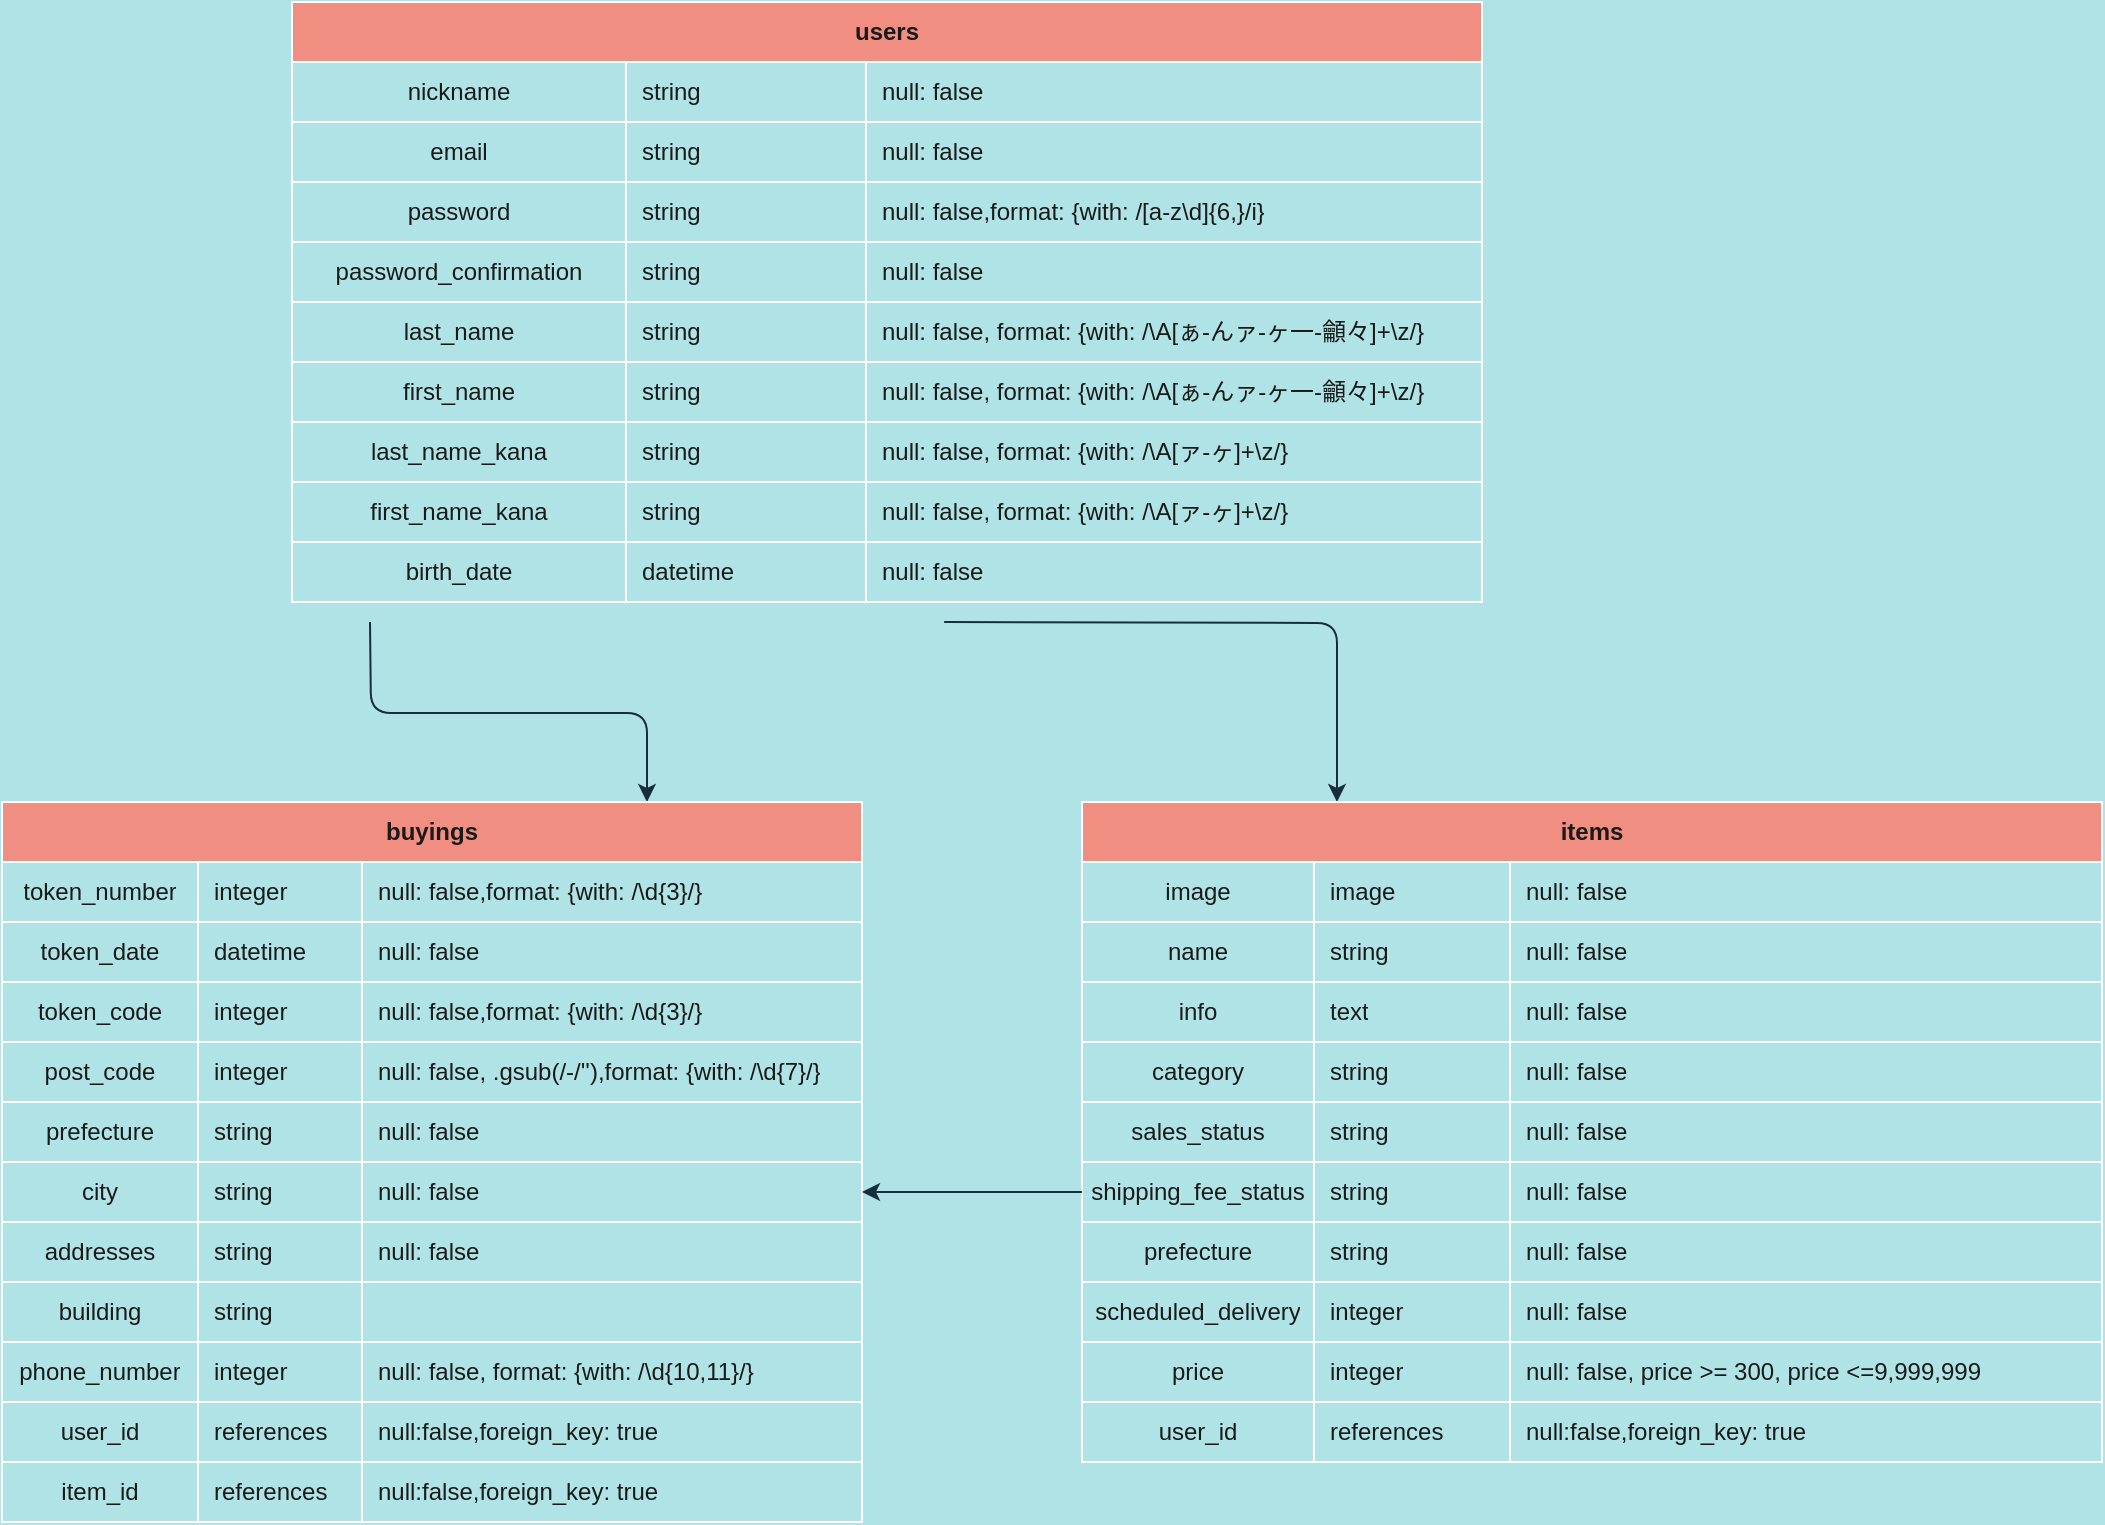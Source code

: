 <mxfile version="14.2.4" type="embed">
    <diagram id="tErA3t9SKFRRtnibJQFi" name="ページ1">
        <mxGraphModel dx="728" dy="680" grid="1" gridSize="10" guides="1" tooltips="1" connect="1" arrows="1" fold="1" page="1" pageScale="1" pageWidth="850" pageHeight="1100" background="#B0E3E6" math="0" shadow="0">
            <root>
                <mxCell id="0"/>
                <mxCell id="1" parent="0"/>
                <mxCell id="2" value="users" style="shape=table;html=1;whiteSpace=wrap;startSize=30;container=1;collapsible=0;childLayout=tableLayout;fixedRows=1;rowLines=0;fontStyle=1;align=center;fillColor=#F08E81;strokeColor=#FFFFFF;fontColor=#1A1A1A;" parent="1" vertex="1">
                    <mxGeometry x="245" y="50" width="595" height="300" as="geometry"/>
                </mxCell>
                <mxCell id="3" value="" style="shape=partialRectangle;html=1;whiteSpace=wrap;collapsible=0;dropTarget=0;pointerEvents=0;fillColor=none;top=0;left=0;bottom=1;right=0;points=[[0,0.5],[1,0.5]];portConstraint=eastwest;strokeColor=#FFFFFF;fontColor=#1A1A1A;" parent="2" vertex="1">
                    <mxGeometry y="30" width="595" height="30" as="geometry"/>
                </mxCell>
                <mxCell id="4" value="nickname" style="shape=partialRectangle;html=1;whiteSpace=wrap;connectable=0;fillColor=none;top=0;left=0;bottom=0;right=0;overflow=hidden;strokeColor=#FFFFFF;fontColor=#1A1A1A;" parent="3" vertex="1">
                    <mxGeometry width="167" height="30" as="geometry"/>
                </mxCell>
                <mxCell id="5" value="string" style="shape=partialRectangle;html=1;whiteSpace=wrap;connectable=0;fillColor=none;top=0;left=0;bottom=0;right=0;align=left;spacingLeft=6;overflow=hidden;strokeColor=#FFFFFF;fontColor=#1A1A1A;" parent="3" vertex="1">
                    <mxGeometry x="167" width="120" height="30" as="geometry"/>
                </mxCell>
                <mxCell id="136" value="&lt;span&gt;null: false&lt;/span&gt;" style="shape=partialRectangle;html=1;whiteSpace=wrap;connectable=0;fillColor=none;top=0;left=0;bottom=0;right=0;align=left;spacingLeft=6;overflow=hidden;strokeColor=#FFFFFF;fontColor=#1A1A1A;" parent="3" vertex="1">
                    <mxGeometry x="287" width="308" height="30" as="geometry"/>
                </mxCell>
                <mxCell id="6" value="" style="shape=partialRectangle;html=1;whiteSpace=wrap;collapsible=0;dropTarget=0;pointerEvents=0;fillColor=none;top=0;left=0;bottom=0;right=0;points=[[0,0.5],[1,0.5]];portConstraint=eastwest;strokeColor=#FFFFFF;fontColor=#1A1A1A;" parent="2" vertex="1">
                    <mxGeometry y="60" width="595" height="30" as="geometry"/>
                </mxCell>
                <mxCell id="7" value="email" style="shape=partialRectangle;html=1;whiteSpace=wrap;connectable=0;fillColor=none;top=0;left=0;bottom=0;right=0;overflow=hidden;strokeColor=#FFFFFF;fontColor=#1A1A1A;" parent="6" vertex="1">
                    <mxGeometry width="167" height="30" as="geometry"/>
                </mxCell>
                <mxCell id="8" value="string" style="shape=partialRectangle;html=1;whiteSpace=wrap;connectable=0;fillColor=none;top=0;left=0;bottom=0;right=0;align=left;spacingLeft=6;overflow=hidden;strokeColor=#FFFFFF;fontColor=#1A1A1A;" parent="6" vertex="1">
                    <mxGeometry x="167" width="120" height="30" as="geometry"/>
                </mxCell>
                <mxCell id="137" value="&lt;span&gt;null: false&lt;/span&gt;" style="shape=partialRectangle;html=1;whiteSpace=wrap;connectable=0;fillColor=none;top=0;left=0;bottom=0;right=0;align=left;spacingLeft=6;overflow=hidden;strokeColor=#FFFFFF;fontColor=#1A1A1A;" parent="6" vertex="1">
                    <mxGeometry x="287" width="308" height="30" as="geometry"/>
                </mxCell>
                <mxCell id="9" value="" style="shape=partialRectangle;html=1;whiteSpace=wrap;collapsible=0;dropTarget=0;pointerEvents=0;fillColor=none;top=0;left=0;bottom=0;right=0;points=[[0,0.5],[1,0.5]];portConstraint=eastwest;strokeColor=#FFFFFF;fontColor=#1A1A1A;" parent="2" vertex="1">
                    <mxGeometry y="90" width="595" height="30" as="geometry"/>
                </mxCell>
                <mxCell id="10" value="password" style="shape=partialRectangle;html=1;whiteSpace=wrap;connectable=0;fillColor=none;top=1;left=1;bottom=1;right=1;overflow=hidden;sketch=0;shadow=0;strokeColor=#FFFFFF;fontColor=#1A1A1A;" parent="9" vertex="1">
                    <mxGeometry width="167" height="30" as="geometry"/>
                </mxCell>
                <mxCell id="11" value="string" style="shape=partialRectangle;html=1;whiteSpace=wrap;connectable=0;fillColor=none;top=1;left=1;bottom=1;right=1;align=left;spacingLeft=6;overflow=hidden;strokeColor=#FFFFFF;fontColor=#1A1A1A;" parent="9" vertex="1">
                    <mxGeometry x="167" width="120" height="30" as="geometry"/>
                </mxCell>
                <mxCell id="138" value="&lt;span&gt;null: false,format: {with: /[a-z\d]{6,}/i}&lt;/span&gt;" style="shape=partialRectangle;html=1;whiteSpace=wrap;connectable=0;fillColor=none;top=1;left=1;bottom=1;right=1;align=left;spacingLeft=6;overflow=hidden;strokeColor=#FFFFFF;fontColor=#1A1A1A;" parent="9" vertex="1">
                    <mxGeometry x="287" width="308" height="30" as="geometry"/>
                </mxCell>
                <mxCell id="15" style="shape=partialRectangle;html=1;whiteSpace=wrap;collapsible=0;dropTarget=0;pointerEvents=0;fillColor=none;top=0;left=0;bottom=0;right=0;points=[[0,0.5],[1,0.5]];portConstraint=eastwest;strokeColor=#FFFFFF;fontColor=#1A1A1A;" parent="2" vertex="1">
                    <mxGeometry y="120" width="595" height="30" as="geometry"/>
                </mxCell>
                <mxCell id="16" value="password_confirmation" style="shape=partialRectangle;html=1;whiteSpace=wrap;connectable=0;fillColor=none;top=1;left=1;bottom=1;right=1;overflow=hidden;sketch=0;shadow=0;strokeColor=#FFFFFF;fontColor=#1A1A1A;" parent="15" vertex="1">
                    <mxGeometry width="167" height="30" as="geometry"/>
                </mxCell>
                <mxCell id="17" value="&lt;span&gt;string&lt;/span&gt;" style="shape=partialRectangle;html=1;whiteSpace=wrap;connectable=0;fillColor=none;top=1;left=1;bottom=1;right=1;align=left;spacingLeft=6;overflow=hidden;strokeColor=#FFFFFF;fontColor=#1A1A1A;" parent="15" vertex="1">
                    <mxGeometry x="167" width="120" height="30" as="geometry"/>
                </mxCell>
                <mxCell id="139" value="&lt;span&gt;null: false&lt;/span&gt;" style="shape=partialRectangle;html=1;whiteSpace=wrap;connectable=0;fillColor=none;top=1;left=1;bottom=1;right=1;align=left;spacingLeft=6;overflow=hidden;strokeColor=#FFFFFF;fontColor=#1A1A1A;" parent="15" vertex="1">
                    <mxGeometry x="287" width="308" height="30" as="geometry"/>
                </mxCell>
                <mxCell id="18" style="shape=partialRectangle;html=1;whiteSpace=wrap;collapsible=0;dropTarget=0;pointerEvents=0;fillColor=none;top=0;left=0;bottom=0;right=0;points=[[0,0.5],[1,0.5]];portConstraint=eastwest;strokeColor=#FFFFFF;fontColor=#1A1A1A;" parent="2" vertex="1">
                    <mxGeometry y="150" width="595" height="30" as="geometry"/>
                </mxCell>
                <mxCell id="19" value="last_name" style="shape=partialRectangle;html=1;whiteSpace=wrap;connectable=0;fillColor=none;top=1;left=1;bottom=1;right=1;overflow=hidden;sketch=0;shadow=0;strokeColor=#FFFFFF;fontColor=#1A1A1A;" parent="18" vertex="1">
                    <mxGeometry width="167" height="30" as="geometry"/>
                </mxCell>
                <mxCell id="20" value="&lt;span&gt;string&lt;/span&gt;" style="shape=partialRectangle;html=1;whiteSpace=wrap;connectable=0;fillColor=none;top=1;left=1;bottom=1;right=1;align=left;spacingLeft=6;overflow=hidden;strokeColor=#FFFFFF;fontColor=#1A1A1A;" parent="18" vertex="1">
                    <mxGeometry x="167" width="120" height="30" as="geometry"/>
                </mxCell>
                <mxCell id="140" value="&lt;span&gt;null: false, format: {with: /\A[ぁ-んァ-ヶ一-龥々]+\z/}&lt;/span&gt;" style="shape=partialRectangle;html=1;whiteSpace=wrap;connectable=0;fillColor=none;top=1;left=1;bottom=1;right=1;align=left;spacingLeft=6;overflow=hidden;strokeColor=#FFFFFF;fontColor=#1A1A1A;" parent="18" vertex="1">
                    <mxGeometry x="287" width="308" height="30" as="geometry"/>
                </mxCell>
                <mxCell id="21" style="shape=partialRectangle;html=1;whiteSpace=wrap;collapsible=0;dropTarget=0;pointerEvents=0;fillColor=none;top=0;left=0;bottom=0;right=0;points=[[0,0.5],[1,0.5]];portConstraint=eastwest;strokeColor=#FFFFFF;fontColor=#1A1A1A;" parent="2" vertex="1">
                    <mxGeometry y="180" width="595" height="30" as="geometry"/>
                </mxCell>
                <mxCell id="22" value="first_name" style="shape=partialRectangle;html=1;whiteSpace=wrap;connectable=0;fillColor=none;top=1;left=1;bottom=1;right=1;overflow=hidden;sketch=0;shadow=0;strokeColor=#FFFFFF;fontColor=#1A1A1A;" parent="21" vertex="1">
                    <mxGeometry width="167" height="30" as="geometry"/>
                </mxCell>
                <mxCell id="23" value="&lt;font face=&quot;helvetica&quot;&gt;string&lt;/font&gt;" style="shape=partialRectangle;html=1;whiteSpace=wrap;connectable=0;fillColor=none;top=1;left=1;bottom=1;right=1;align=left;spacingLeft=6;overflow=hidden;strokeColor=#FFFFFF;fontColor=#1A1A1A;" parent="21" vertex="1">
                    <mxGeometry x="167" width="120" height="30" as="geometry"/>
                </mxCell>
                <mxCell id="141" value="&lt;span&gt;null: false&lt;/span&gt;, format: {with: /\A[ぁ-んァ-ヶ一-龥々]+\z/}" style="shape=partialRectangle;html=1;whiteSpace=wrap;connectable=0;fillColor=none;top=1;left=1;bottom=1;right=1;align=left;spacingLeft=6;overflow=hidden;strokeColor=#FFFFFF;fontColor=#1A1A1A;" parent="21" vertex="1">
                    <mxGeometry x="287" width="308" height="30" as="geometry"/>
                </mxCell>
                <mxCell id="24" style="shape=partialRectangle;html=1;whiteSpace=wrap;collapsible=0;dropTarget=0;pointerEvents=0;fillColor=none;top=0;left=0;bottom=0;right=0;points=[[0,0.5],[1,0.5]];portConstraint=eastwest;strokeColor=#FFFFFF;fontColor=#1A1A1A;" parent="2" vertex="1">
                    <mxGeometry y="210" width="595" height="30" as="geometry"/>
                </mxCell>
                <mxCell id="25" value="last_name_kana" style="shape=partialRectangle;html=1;whiteSpace=wrap;connectable=0;fillColor=none;top=1;left=1;bottom=1;right=1;overflow=hidden;sketch=0;shadow=0;strokeColor=#FFFFFF;fontColor=#1A1A1A;" parent="24" vertex="1">
                    <mxGeometry width="167" height="30" as="geometry"/>
                </mxCell>
                <mxCell id="26" value="&lt;span&gt;string&lt;/span&gt;" style="shape=partialRectangle;html=1;whiteSpace=wrap;connectable=0;fillColor=none;top=1;left=1;bottom=1;right=1;align=left;spacingLeft=6;overflow=hidden;strokeColor=#FFFFFF;fontColor=#1A1A1A;" parent="24" vertex="1">
                    <mxGeometry x="167" width="120" height="30" as="geometry"/>
                </mxCell>
                <mxCell id="142" value="&lt;span&gt;null: false&lt;/span&gt;, format: {with: /\A[ァ-ヶ]+\z/}" style="shape=partialRectangle;html=1;whiteSpace=wrap;connectable=0;fillColor=none;top=1;left=1;bottom=1;right=1;align=left;spacingLeft=6;overflow=hidden;strokeColor=#FFFFFF;fontColor=#1A1A1A;" parent="24" vertex="1">
                    <mxGeometry x="287" width="308" height="30" as="geometry"/>
                </mxCell>
                <mxCell id="27" style="shape=partialRectangle;html=1;whiteSpace=wrap;collapsible=0;dropTarget=0;pointerEvents=0;fillColor=none;top=0;left=0;bottom=0;right=0;points=[[0,0.5],[1,0.5]];portConstraint=eastwest;strokeColor=#FFFFFF;fontColor=#1A1A1A;" parent="2" vertex="1">
                    <mxGeometry y="240" width="595" height="30" as="geometry"/>
                </mxCell>
                <mxCell id="28" value="first_name_kana" style="shape=partialRectangle;html=1;whiteSpace=wrap;connectable=0;fillColor=none;top=1;left=1;bottom=1;right=1;overflow=hidden;sketch=0;shadow=0;strokeColor=#FFFFFF;fontColor=#1A1A1A;" parent="27" vertex="1">
                    <mxGeometry width="167" height="30" as="geometry"/>
                </mxCell>
                <mxCell id="29" value="&lt;span&gt;string&lt;/span&gt;" style="shape=partialRectangle;html=1;whiteSpace=wrap;connectable=0;fillColor=none;top=1;left=1;bottom=1;right=1;align=left;spacingLeft=6;overflow=hidden;strokeColor=#FFFFFF;fontColor=#1A1A1A;" parent="27" vertex="1">
                    <mxGeometry x="167" width="120" height="30" as="geometry"/>
                </mxCell>
                <mxCell id="143" value="&lt;span&gt;null: false&lt;/span&gt;, format: {with: /\A[ァ-ヶ]+\z/}" style="shape=partialRectangle;html=1;whiteSpace=wrap;connectable=0;fillColor=none;top=1;left=1;bottom=1;right=1;align=left;spacingLeft=6;overflow=hidden;strokeColor=#FFFFFF;fontColor=#1A1A1A;" parent="27" vertex="1">
                    <mxGeometry x="287" width="308" height="30" as="geometry"/>
                </mxCell>
                <mxCell id="30" style="shape=partialRectangle;html=1;whiteSpace=wrap;collapsible=0;dropTarget=0;pointerEvents=0;fillColor=none;top=0;left=0;bottom=0;right=0;points=[[0,0.5],[1,0.5]];portConstraint=eastwest;strokeColor=#FFFFFF;fontColor=#1A1A1A;" parent="2" vertex="1">
                    <mxGeometry y="270" width="595" height="30" as="geometry"/>
                </mxCell>
                <mxCell id="31" value="birth_date" style="shape=partialRectangle;html=1;whiteSpace=wrap;connectable=0;fillColor=none;top=1;left=1;bottom=1;right=1;overflow=hidden;sketch=0;shadow=0;strokeColor=#FFFFFF;fontColor=#1A1A1A;" parent="30" vertex="1">
                    <mxGeometry width="167" height="30" as="geometry"/>
                </mxCell>
                <mxCell id="32" value="&lt;span&gt;datetime&lt;/span&gt;" style="shape=partialRectangle;html=1;whiteSpace=wrap;connectable=0;fillColor=none;top=1;left=1;bottom=1;right=1;align=left;spacingLeft=6;overflow=hidden;strokeColor=#FFFFFF;fontColor=#1A1A1A;" parent="30" vertex="1">
                    <mxGeometry x="167" width="120" height="30" as="geometry"/>
                </mxCell>
                <mxCell id="144" value="&lt;span&gt;null: false&lt;/span&gt;" style="shape=partialRectangle;html=1;whiteSpace=wrap;connectable=0;fillColor=none;top=1;left=1;bottom=1;right=1;align=left;spacingLeft=6;overflow=hidden;strokeColor=#FFFFFF;fontColor=#1A1A1A;" parent="30" vertex="1">
                    <mxGeometry x="287" width="308" height="30" as="geometry"/>
                </mxCell>
                <mxCell id="114" style="edgeStyle=orthogonalEdgeStyle;curved=0;rounded=1;sketch=0;orthogonalLoop=1;jettySize=auto;html=1;exitX=0.25;exitY=0;exitDx=0;exitDy=0;strokeColor=#182E3E;fontColor=#1A1A1A;entryX=0.25;entryY=0;entryDx=0;entryDy=0;" parent="1" target="44" edge="1">
                    <mxGeometry relative="1" as="geometry">
                        <mxPoint x="571.059" y="360" as="sourcePoint"/>
                    </mxGeometry>
                </mxCell>
                <mxCell id="44" value="items" style="shape=table;html=1;whiteSpace=wrap;startSize=30;container=1;collapsible=0;childLayout=tableLayout;fixedRows=1;rowLines=0;fontStyle=1;align=center;fillColor=#F08E81;strokeColor=#FFFFFF;fontColor=#1A1A1A;" parent="1" vertex="1">
                    <mxGeometry x="640" y="450" width="510" height="330" as="geometry"/>
                </mxCell>
                <mxCell id="45" value="" style="shape=partialRectangle;html=1;whiteSpace=wrap;collapsible=0;dropTarget=0;pointerEvents=0;fillColor=none;top=0;left=0;bottom=1;right=0;points=[[0,0.5],[1,0.5]];portConstraint=eastwest;strokeColor=#FFFFFF;fontColor=#1A1A1A;" parent="44" vertex="1">
                    <mxGeometry y="30" width="510" height="30" as="geometry"/>
                </mxCell>
                <mxCell id="46" value="image" style="shape=partialRectangle;html=1;whiteSpace=wrap;connectable=0;fillColor=none;top=0;left=0;bottom=0;right=0;overflow=hidden;strokeColor=#FFFFFF;fontColor=#1A1A1A;" parent="45" vertex="1">
                    <mxGeometry width="116" height="30" as="geometry"/>
                </mxCell>
                <mxCell id="47" value="image" style="shape=partialRectangle;html=1;whiteSpace=wrap;connectable=0;fillColor=none;top=0;left=0;bottom=0;right=0;align=left;spacingLeft=6;overflow=hidden;strokeColor=#FFFFFF;fontColor=#1A1A1A;" parent="45" vertex="1">
                    <mxGeometry x="116" width="98" height="30" as="geometry"/>
                </mxCell>
                <mxCell id="156" value="&lt;span&gt;null: false&lt;/span&gt;" style="shape=partialRectangle;html=1;whiteSpace=wrap;connectable=0;fillColor=none;top=0;left=0;bottom=0;right=0;align=left;spacingLeft=6;overflow=hidden;strokeColor=#FFFFFF;fontColor=#1A1A1A;" parent="45" vertex="1">
                    <mxGeometry x="214" width="296" height="30" as="geometry"/>
                </mxCell>
                <mxCell id="48" value="" style="shape=partialRectangle;html=1;whiteSpace=wrap;collapsible=0;dropTarget=0;pointerEvents=0;fillColor=none;top=0;left=0;bottom=0;right=0;points=[[0,0.5],[1,0.5]];portConstraint=eastwest;strokeColor=#FFFFFF;fontColor=#1A1A1A;" parent="44" vertex="1">
                    <mxGeometry y="60" width="510" height="30" as="geometry"/>
                </mxCell>
                <mxCell id="49" value="name" style="shape=partialRectangle;html=1;whiteSpace=wrap;connectable=0;fillColor=none;top=0;left=0;bottom=0;right=0;overflow=hidden;strokeColor=#FFFFFF;fontColor=#1A1A1A;" parent="48" vertex="1">
                    <mxGeometry width="116" height="30" as="geometry"/>
                </mxCell>
                <mxCell id="50" value="string" style="shape=partialRectangle;html=1;whiteSpace=wrap;connectable=0;fillColor=none;top=0;left=0;bottom=0;right=0;align=left;spacingLeft=6;overflow=hidden;strokeColor=#FFFFFF;fontColor=#1A1A1A;" parent="48" vertex="1">
                    <mxGeometry x="116" width="98" height="30" as="geometry"/>
                </mxCell>
                <mxCell id="157" value="&lt;span&gt;null: false&lt;/span&gt;" style="shape=partialRectangle;html=1;whiteSpace=wrap;connectable=0;fillColor=none;top=0;left=0;bottom=0;right=0;align=left;spacingLeft=6;overflow=hidden;strokeColor=#FFFFFF;fontColor=#1A1A1A;" parent="48" vertex="1">
                    <mxGeometry x="214" width="296" height="30" as="geometry"/>
                </mxCell>
                <mxCell id="51" value="" style="shape=partialRectangle;html=1;whiteSpace=wrap;collapsible=0;dropTarget=0;pointerEvents=0;fillColor=none;top=0;left=0;bottom=0;right=0;points=[[0,0.5],[1,0.5]];portConstraint=eastwest;strokeColor=#FFFFFF;fontColor=#1A1A1A;" parent="44" vertex="1">
                    <mxGeometry y="90" width="510" height="30" as="geometry"/>
                </mxCell>
                <mxCell id="52" value="info" style="shape=partialRectangle;html=1;whiteSpace=wrap;connectable=0;fillColor=none;top=1;left=1;bottom=1;right=1;overflow=hidden;sketch=0;shadow=0;strokeColor=#FFFFFF;fontColor=#1A1A1A;" parent="51" vertex="1">
                    <mxGeometry width="116" height="30" as="geometry"/>
                </mxCell>
                <mxCell id="53" value="text" style="shape=partialRectangle;html=1;whiteSpace=wrap;connectable=0;fillColor=none;top=1;left=1;bottom=1;right=1;align=left;spacingLeft=6;overflow=hidden;strokeColor=#FFFFFF;fontColor=#1A1A1A;" parent="51" vertex="1">
                    <mxGeometry x="116" width="98" height="30" as="geometry"/>
                </mxCell>
                <mxCell id="158" value="&lt;span&gt;null: false&lt;/span&gt;" style="shape=partialRectangle;html=1;whiteSpace=wrap;connectable=0;fillColor=none;top=1;left=1;bottom=1;right=1;align=left;spacingLeft=6;overflow=hidden;strokeColor=#FFFFFF;fontColor=#1A1A1A;" parent="51" vertex="1">
                    <mxGeometry x="214" width="296" height="30" as="geometry"/>
                </mxCell>
                <mxCell id="54" style="shape=partialRectangle;html=1;whiteSpace=wrap;collapsible=0;dropTarget=0;pointerEvents=0;fillColor=none;top=0;left=0;bottom=0;right=0;points=[[0,0.5],[1,0.5]];portConstraint=eastwest;strokeColor=#FFFFFF;fontColor=#1A1A1A;" parent="44" vertex="1">
                    <mxGeometry y="120" width="510" height="30" as="geometry"/>
                </mxCell>
                <mxCell id="55" value="category" style="shape=partialRectangle;html=1;whiteSpace=wrap;connectable=0;fillColor=none;top=1;left=1;bottom=1;right=1;overflow=hidden;sketch=0;shadow=0;strokeColor=#FFFFFF;fontColor=#1A1A1A;" parent="54" vertex="1">
                    <mxGeometry width="116" height="30" as="geometry"/>
                </mxCell>
                <mxCell id="56" value="&lt;span&gt;string&lt;/span&gt;" style="shape=partialRectangle;html=1;whiteSpace=wrap;connectable=0;fillColor=none;top=1;left=1;bottom=1;right=1;align=left;spacingLeft=6;overflow=hidden;strokeColor=#FFFFFF;fontColor=#1A1A1A;" parent="54" vertex="1">
                    <mxGeometry x="116" width="98" height="30" as="geometry"/>
                </mxCell>
                <mxCell id="159" value="&lt;span&gt;null: false&lt;/span&gt;" style="shape=partialRectangle;html=1;whiteSpace=wrap;connectable=0;fillColor=none;top=1;left=1;bottom=1;right=1;align=left;spacingLeft=6;overflow=hidden;strokeColor=#FFFFFF;fontColor=#1A1A1A;" parent="54" vertex="1">
                    <mxGeometry x="214" width="296" height="30" as="geometry"/>
                </mxCell>
                <mxCell id="57" style="shape=partialRectangle;html=1;whiteSpace=wrap;collapsible=0;dropTarget=0;pointerEvents=0;fillColor=none;top=0;left=0;bottom=0;right=0;points=[[0,0.5],[1,0.5]];portConstraint=eastwest;strokeColor=#FFFFFF;fontColor=#1A1A1A;" parent="44" vertex="1">
                    <mxGeometry y="150" width="510" height="30" as="geometry"/>
                </mxCell>
                <mxCell id="58" value="sales_status" style="shape=partialRectangle;html=1;whiteSpace=wrap;connectable=0;fillColor=none;top=1;left=1;bottom=1;right=1;overflow=hidden;sketch=0;shadow=0;strokeColor=#FFFFFF;fontColor=#1A1A1A;" parent="57" vertex="1">
                    <mxGeometry width="116" height="30" as="geometry"/>
                </mxCell>
                <mxCell id="59" value="&lt;span&gt;string&lt;/span&gt;" style="shape=partialRectangle;html=1;whiteSpace=wrap;connectable=0;fillColor=none;top=1;left=1;bottom=1;right=1;align=left;spacingLeft=6;overflow=hidden;strokeColor=#FFFFFF;fontColor=#1A1A1A;" parent="57" vertex="1">
                    <mxGeometry x="116" width="98" height="30" as="geometry"/>
                </mxCell>
                <mxCell id="160" value="&lt;span&gt;null: false&lt;/span&gt;" style="shape=partialRectangle;html=1;whiteSpace=wrap;connectable=0;fillColor=none;top=1;left=1;bottom=1;right=1;align=left;spacingLeft=6;overflow=hidden;strokeColor=#FFFFFF;fontColor=#1A1A1A;" parent="57" vertex="1">
                    <mxGeometry x="214" width="296" height="30" as="geometry"/>
                </mxCell>
                <mxCell id="60" style="shape=partialRectangle;html=1;whiteSpace=wrap;collapsible=0;dropTarget=0;pointerEvents=0;fillColor=none;top=0;left=0;bottom=0;right=0;points=[[0,0.5],[1,0.5]];portConstraint=eastwest;strokeColor=#FFFFFF;fontColor=#1A1A1A;" parent="44" vertex="1">
                    <mxGeometry y="180" width="510" height="30" as="geometry"/>
                </mxCell>
                <mxCell id="61" value="shipping_fee_status" style="shape=partialRectangle;html=1;whiteSpace=wrap;connectable=0;fillColor=none;top=1;left=1;bottom=1;right=1;overflow=hidden;sketch=0;shadow=0;strokeColor=#FFFFFF;fontColor=#1A1A1A;" parent="60" vertex="1">
                    <mxGeometry width="116" height="30" as="geometry"/>
                </mxCell>
                <mxCell id="62" value="&lt;span&gt;string&lt;/span&gt;" style="shape=partialRectangle;html=1;whiteSpace=wrap;connectable=0;fillColor=none;top=1;left=1;bottom=1;right=1;align=left;spacingLeft=6;overflow=hidden;strokeColor=#FFFFFF;fontColor=#1A1A1A;" parent="60" vertex="1">
                    <mxGeometry x="116" width="98" height="30" as="geometry"/>
                </mxCell>
                <mxCell id="161" value="&lt;span&gt;null: false&lt;/span&gt;" style="shape=partialRectangle;html=1;whiteSpace=wrap;connectable=0;fillColor=none;top=1;left=1;bottom=1;right=1;align=left;spacingLeft=6;overflow=hidden;strokeColor=#FFFFFF;fontColor=#1A1A1A;" parent="60" vertex="1">
                    <mxGeometry x="214" width="296" height="30" as="geometry"/>
                </mxCell>
                <mxCell id="63" style="shape=partialRectangle;html=1;whiteSpace=wrap;collapsible=0;dropTarget=0;pointerEvents=0;fillColor=none;top=0;left=0;bottom=0;right=0;points=[[0,0.5],[1,0.5]];portConstraint=eastwest;strokeColor=#FFFFFF;fontColor=#1A1A1A;" parent="44" vertex="1">
                    <mxGeometry y="210" width="510" height="30" as="geometry"/>
                </mxCell>
                <mxCell id="64" value="prefecture" style="shape=partialRectangle;html=1;whiteSpace=wrap;connectable=0;fillColor=none;top=1;left=1;bottom=1;right=1;overflow=hidden;sketch=0;shadow=0;strokeColor=#FFFFFF;fontColor=#1A1A1A;" parent="63" vertex="1">
                    <mxGeometry width="116" height="30" as="geometry"/>
                </mxCell>
                <mxCell id="65" value="&lt;span&gt;string&lt;/span&gt;" style="shape=partialRectangle;html=1;whiteSpace=wrap;connectable=0;fillColor=none;top=1;left=1;bottom=1;right=1;align=left;spacingLeft=6;overflow=hidden;strokeColor=#FFFFFF;fontColor=#1A1A1A;" parent="63" vertex="1">
                    <mxGeometry x="116" width="98" height="30" as="geometry"/>
                </mxCell>
                <mxCell id="162" value="&lt;span&gt;null: false&lt;/span&gt;" style="shape=partialRectangle;html=1;whiteSpace=wrap;connectable=0;fillColor=none;top=1;left=1;bottom=1;right=1;align=left;spacingLeft=6;overflow=hidden;strokeColor=#FFFFFF;fontColor=#1A1A1A;" parent="63" vertex="1">
                    <mxGeometry x="214" width="296" height="30" as="geometry"/>
                </mxCell>
                <mxCell id="66" style="shape=partialRectangle;html=1;whiteSpace=wrap;collapsible=0;dropTarget=0;pointerEvents=0;fillColor=none;top=0;left=0;bottom=0;right=0;points=[[0,0.5],[1,0.5]];portConstraint=eastwest;strokeColor=#FFFFFF;fontColor=#1A1A1A;" parent="44" vertex="1">
                    <mxGeometry y="240" width="510" height="30" as="geometry"/>
                </mxCell>
                <mxCell id="67" value="scheduled_delivery" style="shape=partialRectangle;html=1;whiteSpace=wrap;connectable=0;fillColor=none;top=1;left=1;bottom=1;right=1;overflow=hidden;sketch=0;shadow=0;strokeColor=#FFFFFF;fontColor=#1A1A1A;" parent="66" vertex="1">
                    <mxGeometry width="116" height="30" as="geometry"/>
                </mxCell>
                <mxCell id="68" value="&lt;span&gt;integer&lt;/span&gt;" style="shape=partialRectangle;html=1;whiteSpace=wrap;connectable=0;fillColor=none;top=1;left=1;bottom=1;right=1;align=left;spacingLeft=6;overflow=hidden;strokeColor=#FFFFFF;fontColor=#1A1A1A;" parent="66" vertex="1">
                    <mxGeometry x="116" width="98" height="30" as="geometry"/>
                </mxCell>
                <mxCell id="163" value="&lt;span&gt;null: false&lt;/span&gt;" style="shape=partialRectangle;html=1;whiteSpace=wrap;connectable=0;fillColor=none;top=1;left=1;bottom=1;right=1;align=left;spacingLeft=6;overflow=hidden;strokeColor=#FFFFFF;fontColor=#1A1A1A;" parent="66" vertex="1">
                    <mxGeometry x="214" width="296" height="30" as="geometry"/>
                </mxCell>
                <mxCell id="72" style="shape=partialRectangle;html=1;whiteSpace=wrap;collapsible=0;dropTarget=0;pointerEvents=0;fillColor=none;top=0;left=0;bottom=0;right=0;points=[[0,0.5],[1,0.5]];portConstraint=eastwest;strokeColor=#FFFFFF;fontColor=#1A1A1A;" parent="44" vertex="1">
                    <mxGeometry y="270" width="510" height="30" as="geometry"/>
                </mxCell>
                <mxCell id="73" value="price" style="shape=partialRectangle;html=1;whiteSpace=wrap;connectable=0;fillColor=none;top=1;left=1;bottom=1;right=1;overflow=hidden;sketch=0;shadow=0;strokeColor=#FFFFFF;fontColor=#1A1A1A;" parent="72" vertex="1">
                    <mxGeometry width="116" height="30" as="geometry"/>
                </mxCell>
                <mxCell id="74" value="integer" style="shape=partialRectangle;html=1;whiteSpace=wrap;connectable=0;fillColor=none;top=1;left=1;bottom=1;right=1;align=left;spacingLeft=6;overflow=hidden;strokeColor=#FFFFFF;fontColor=#1A1A1A;" parent="72" vertex="1">
                    <mxGeometry x="116" width="98" height="30" as="geometry"/>
                </mxCell>
                <mxCell id="164" value="&lt;span&gt;null: false, price &amp;gt;= 300, price &amp;lt;=9,999,999&lt;/span&gt;" style="shape=partialRectangle;html=1;whiteSpace=wrap;connectable=0;fillColor=none;top=1;left=1;bottom=1;right=1;align=left;spacingLeft=6;overflow=hidden;strokeColor=#FFFFFF;fontColor=#1A1A1A;" parent="72" vertex="1">
                    <mxGeometry x="214" width="296" height="30" as="geometry"/>
                </mxCell>
                <mxCell id="75" style="shape=partialRectangle;html=1;whiteSpace=wrap;collapsible=0;dropTarget=0;pointerEvents=0;fillColor=none;top=0;left=0;bottom=0;right=0;points=[[0,0.5],[1,0.5]];portConstraint=eastwest;strokeColor=#FFFFFF;fontColor=#1A1A1A;" parent="44" vertex="1">
                    <mxGeometry y="300" width="510" height="30" as="geometry"/>
                </mxCell>
                <mxCell id="76" value="user_id" style="shape=partialRectangle;html=1;whiteSpace=wrap;connectable=0;fillColor=none;top=1;left=1;bottom=1;right=1;overflow=hidden;sketch=0;shadow=0;strokeColor=#FFFFFF;fontColor=#1A1A1A;" parent="75" vertex="1">
                    <mxGeometry width="116" height="30" as="geometry"/>
                </mxCell>
                <mxCell id="77" value="references" style="shape=partialRectangle;html=1;whiteSpace=wrap;connectable=0;fillColor=none;top=1;left=1;bottom=1;right=1;align=left;spacingLeft=6;overflow=hidden;strokeColor=#FFFFFF;fontColor=#1A1A1A;" parent="75" vertex="1">
                    <mxGeometry x="116" width="98" height="30" as="geometry"/>
                </mxCell>
                <mxCell id="165" value="&lt;span&gt;null:false,foreign_key: true&lt;/span&gt;&lt;span style=&quot;color: rgba(0 , 0 , 0 , 0) ; font-family: monospace ; font-size: 0px&quot;&gt;%3CmxGraphModel%3E%3Croot%3E%3CmxCell%20id%3D%220%22%2F%3E%3CmxCell%20id%3D%221%22%20parent%3D%220%22%2F%3E%3CmxCell%20id%3D%222%22%20value%3D%22users%22%20style%3D%22shape%3Dtable%3Bhtml%3D1%3BwhiteSpace%3Dwrap%3BstartSize%3D30%3Bcontainer%3D1%3Bcollapsible%3D0%3BchildLayout%3DtableLayout%3BfixedRows%3D1%3BrowLines%3D0%3BfontStyle%3D1%3Balign%3Dcenter%3BfillColor%3D%23F08E81%3BstrokeColor%3D%23FFFFFF%3BfontColor%3D%231A1A1A%3B%22%20vertex%3D%221%22%20parent%3D%221%22%3E%3CmxGeometry%20x%3D%22245%22%20y%3D%2250%22%20width%3D%22365%22%20height%3D%22300%22%20as%3D%22geometry%22%2F%3E%3C%2FmxCell%3E%3CmxCell%20id%3D%223%22%20value%3D%22%22%20style%3D%22shape%3DpartialRectangle%3Bhtml%3D1%3BwhiteSpace%3Dwrap%3Bcollapsible%3D0%3BdropTarget%3D0%3BpointerEvents%3D0%3BfillColor%3Dnone%3Btop%3D0%3Bleft%3D0%3Bbottom%3D1%3Bright%3D0%3Bpoints%3D%5B%5B0%2C0.5%5D%2C%5B1%2C0.5%5D%5D%3BportConstraint%3Deastwest%3BstrokeColor%3D%23FFFFFF%3BfontColor%3D%231A1A1A%3B%22%20vertex%3D%221%22%20parent%3D%222%22%3E%3CmxGeometry%20y%3D%2230%22%20width%3D%22365%22%20height%3D%2230%22%20as%3D%22geometry%22%2F%3E%3C%2FmxCell%3E%3CmxCell%20id%3D%224%22%20value%3D%22nickname%22%20style%3D%22shape%3DpartialRectangle%3Bhtml%3D1%3BwhiteSpace%3Dwrap%3Bconnectable%3D0%3BfillColor%3Dnone%3Btop%3D0%3Bleft%3D0%3Bbottom%3D0%3Bright%3D0%3Boverflow%3Dhidden%3BstrokeColor%3D%23FFFFFF%3BfontColor%3D%231A1A1A%3B%22%20vertex%3D%221%22%20parent%3D%223%22%3E%3CmxGeometry%20width%3D%22135%22%20height%3D%2230%22%20as%3D%22geometry%22%2F%3E%3C%2FmxCell%3E%3CmxCell%20id%3D%225%22%20value%3D%22null%3A%20false%22%20style%3D%22shape%3DpartialRectangle%3Bhtml%3D1%3BwhiteSpace%3Dwrap%3Bconnectable%3D0%3BfillColor%3Dnone%3Btop%3D0%3Bleft%3D0%3Bbottom%3D0%3Bright%3D0%3Balign%3Dleft%3BspacingLeft%3D6%3Boverflow%3Dhidden%3BstrokeColor%3D%23FFFFFF%3BfontColor%3D%231A1A1A%3B%22%20vertex%3D%221%22%20parent%3D%223%22%3E%3CmxGeometry%20x%3D%22135%22%20width%3D%22230%22%20height%3D%2230%22%20as%3D%22geometry%22%2F%3E%3C%2FmxCell%3E%3CmxCell%20id%3D%226%22%20value%3D%22%22%20style%3D%22shape%3DpartialRectangle%3Bhtml%3D1%3BwhiteSpace%3Dwrap%3Bcollapsible%3D0%3BdropTarget%3D0%3BpointerEvents%3D0%3BfillColor%3Dnone%3Btop%3D0%3Bleft%3D0%3Bbottom%3D0%3Bright%3D0%3Bpoints%3D%5B%5B0%2C0.5%5D%2C%5B1%2C0.5%5D%5D%3BportConstraint%3Deastwest%3BstrokeColor%3D%23FFFFFF%3BfontColor%3D%231A1A1A%3B%22%20vertex%3D%221%22%20parent%3D%222%22%3E%3CmxGeometry%20y%3D%2260%22%20width%3D%22365%22%20height%3D%2230%22%20as%3D%22geometry%22%2F%3E%3C%2FmxCell%3E%3CmxCell%20id%3D%227%22%20value%3D%22email%22%20style%3D%22shape%3DpartialRectangle%3Bhtml%3D1%3BwhiteSpace%3Dwrap%3Bconnectable%3D0%3BfillColor%3Dnone%3Btop%3D0%3Bleft%3D0%3Bbottom%3D0%3Bright%3D0%3Boverflow%3Dhidden%3BstrokeColor%3D%23FFFFFF%3BfontColor%3D%231A1A1A%3B%22%20vertex%3D%221%22%20parent%3D%226%22%3E%3CmxGeometry%20width%3D%22135%22%20height%3D%2230%22%20as%3D%22geometry%22%2F%3E%3C%2FmxCell%3E%3CmxCell%20id%3D%228%22%20value%3D%22null%3Afalse%22%20style%3D%22shape%3DpartialRectangle%3Bhtml%3D1%3BwhiteSpace%3Dwrap%3Bconnectable%3D0%3BfillColor%3Dnone%3Btop%3D0%3Bleft%3D0%3Bbottom%3D0%3Bright%3D0%3Balign%3Dleft%3BspacingLeft%3D6%3Boverflow%3Dhidden%3BstrokeColor%3D%23FFFFFF%3BfontColor%3D%231A1A1A%3B%22%20vertex%3D%221%22%20parent%3D%226%22%3E%3CmxGeometry%20x%3D%22135%22%20width%3D%22230%22%20height%3D%2230%22%20as%3D%22geometry%22%2F%3E%3C%2FmxCell%3E%3CmxCell%20id%3D%229%22%20value%3D%22%22%20style%3D%22shape%3DpartialRectangle%3Bhtml%3D1%3BwhiteSpace%3Dwrap%3Bcollapsible%3D0%3BdropTarget%3D0%3BpointerEvents%3D0%3BfillColor%3Dnone%3Btop%3D0%3Bleft%3D0%3Bbottom%3D0%3Bright%3D0%3Bpoints%3D%5B%5B0%2C0.5%5D%2C%5B1%2C0.5%5D%5D%3BportConstraint%3Deastwest%3BstrokeColor%3D%23FFFFFF%3BfontColor%3D%231A1A1A%3B%22%20vertex%3D%221%22%20parent%3D%222%22%3E%3CmxGeometry%20y%3D%2290%22%20width%3D%22365%22%20height%3D%2230%22%20as%3D%22geometry%22%2F%3E%3C%2FmxCell%3E%3CmxCell%20id%3D%2210%22%20value%3D%22password%22%20style%3D%22shape%3DpartialRectangle%3Bhtml%3D1%3BwhiteSpace%3Dwrap%3Bconnectable%3D0%3BfillColor%3Dnone%3Btop%3D1%3Bleft%3D1%3Bbottom%3D1%3Bright%3D1%3Boverflow%3Dhidden%3Bsketch%3D0%3Bshadow%3D0%3BstrokeColor%3D%23FFFFFF%3BfontColor%3D%231A1A1A%3B%22%20vertex%3D%221%22%20parent%3D%229%22%3E%3CmxGeometry%20width%3D%22135%22%20height%3D%2230%22%20as%3D%22geometry%22%2F%3E%3C%2FmxCell%3E%3CmxCell%20id%3D%2211%22%20value%3D%22null%3Afalse%22%20style%3D%22shape%3DpartialRectangle%3Bhtml%3D1%3BwhiteSpace%3Dwrap%3Bconnectable%3D0%3BfillColor%3Dnone%3Btop%3D1%3Bleft%3D1%3Bbottom%3D1%3Bright%3D1%3Balign%3Dleft%3BspacingLeft%3D6%3Boverflow%3Dhidden%3BstrokeColor%3D%23FFFFFF%3BfontColor%3D%231A1A1A%3B%22%20vertex%3D%221%22%20parent%3D%229%22%3E%3CmxGeometry%20x%3D%22135%22%20width%3D%22230%22%20height%3D%2230%22%20as%3D%22geometry%22%2F%3E%3C%2FmxCell%3E%3CmxCell%20id%3D%2212%22%20style%3D%22shape%3DpartialRectangle%3Bhtml%3D1%3BwhiteSpace%3Dwrap%3Bcollapsible%3D0%3BdropTarget%3D0%3BpointerEvents%3D0%3BfillColor%3Dnone%3Btop%3D0%3Bleft%3D0%3Bbottom%3D0%3Bright%3D0%3Bpoints%3D%5B%5B0%2C0.5%5D%2C%5B1%2C0.5%5D%5D%3BportConstraint%3Deastwest%3BstrokeColor%3D%23FFFFFF%3BfontColor%3D%231A1A1A%3B%22%20vertex%3D%221%22%20parent%3D%222%22%3E%3CmxGeometry%20y%3D%22120%22%20width%3D%22365%22%20height%3D%2230%22%20as%3D%22geometry%22%2F%3E%3C%2FmxCell%3E%3CmxCell%20id%3D%2213%22%20value%3D%22password_confirmation%22%20style%3D%22shape%3DpartialRectangle%3Bhtml%3D1%3BwhiteSpace%3Dwrap%3Bconnectable%3D0%3BfillColor%3Dnone%3Btop%3D1%3Bleft%3D1%3Bbottom%3D1%3Bright%3D1%3Boverflow%3Dhidden%3Bsketch%3D0%3Bshadow%3D0%3BstrokeColor%3D%23FFFFFF%3BfontColor%3D%231A1A1A%3B%22%20vertex%3D%221%22%20parent%3D%2212%22%3E%3CmxGeometry%20width%3D%22135%22%20height%3D%2230%22%20as%3D%22geometry%22%2F%3E%3C%2FmxCell%3E%3CmxCell%20id%3D%2214%22%20value%3D%22%26lt%3Bspan%26gt%3Bnull%3Afalse%26lt%3B%2Fspan%26gt%3B%22%20style%3D%22shape%3DpartialRectangle%3Bhtml%3D1%3BwhiteSpace%3Dwrap%3Bconnectable%3D0%3BfillColor%3Dnone%3Btop%3D1%3Bleft%3D1%3Bbottom%3D1%3Bright%3D1%3Balign%3Dleft%3BspacingLeft%3D6%3Boverflow%3Dhidden%3BstrokeColor%3D%23FFFFFF%3BfontColor%3D%231A1A1A%3B%22%20vertex%3D%221%22%20parent%3D%2212%22%3E%3CmxGeometry%20x%3D%22135%22%20width%3D%22230%22%20height%3D%2230%22%20as%3D%22geometry%22%2F%3E%3C%2FmxCell%3E%3CmxCell%20id%3D%2215%22%20style%3D%22shape%3DpartialRectangle%3Bhtml%3D1%3BwhiteSpace%3Dwrap%3Bcollapsible%3D0%3BdropTarget%3D0%3BpointerEvents%3D0%3BfillColor%3Dnone%3Btop%3D0%3Bleft%3D0%3Bbottom%3D0%3Bright%3D0%3Bpoints%3D%5B%5B0%2C0.5%5D%2C%5B1%2C0.5%5D%5D%3BportConstraint%3Deastwest%3BstrokeColor%3D%23FFFFFF%3BfontColor%3D%231A1A1A%3B%22%20vertex%3D%221%22%20parent%3D%222%22%3E%3CmxGeometry%20y%3D%22150%22%20width%3D%22365%22%20height%3D%2230%22%20as%3D%22geometry%22%2F%3E%3C%2FmxCell%3E%3CmxCell%20id%3D%2216%22%20value%3D%22last_name%22%20style%3D%22shape%3DpartialRectangle%3Bhtml%3D1%3BwhiteSpace%3Dwrap%3Bconnectable%3D0%3BfillColor%3Dnone%3Btop%3D1%3Bleft%3D1%3Bbottom%3D1%3Bright%3D1%3Boverflow%3Dhidden%3Bsketch%3D0%3Bshadow%3D0%3BstrokeColor%3D%23FFFFFF%3BfontColor%3D%231A1A1A%3B%22%20vertex%3D%221%22%20parent%3D%2215%22%3E%3CmxGeometry%20width%3D%22135%22%20height%3D%2230%22%20as%3D%22geometry%22%2F%3E%3C%2FmxCell%3E%3CmxCell%20id%3D%2217%22%20value%3D%22%26lt%3Bspan%26gt%3Bnull%3Afalse%26lt%3B%2Fspan%26gt%3B%22%20style%3D%22shape%3DpartialRectangle%3Bhtml%3D1%3BwhiteSpace%3Dwrap%3Bconnectable%3D0%3BfillColor%3Dnone%3Btop%3D1%3Bleft%3D1%3Bbottom%3D1%3Bright%3D1%3Balign%3Dleft%3BspacingLeft%3D6%3Boverflow%3Dhidden%3BstrokeColor%3D%23FFFFFF%3BfontColor%3D%231A1A1A%3B%22%20vertex%3D%221%22%20parent%3D%2215%22%3E%3CmxGeometry%20x%3D%22135%22%20width%3D%22230%22%20height%3D%2230%22%20as%3D%22geometry%22%2F%3E%3C%2FmxCell%3E%3CmxCell%20id%3D%2218%22%20style%3D%22shape%3DpartialRectangle%3Bhtml%3D1%3BwhiteSpace%3Dwrap%3Bcollapsible%3D0%3BdropTarget%3D0%3BpointerEvents%3D0%3BfillColor%3Dnone%3Btop%3D0%3Bleft%3D0%3Bbottom%3D0%3Bright%3D0%3Bpoints%3D%5B%5B0%2C0.5%5D%2C%5B1%2C0.5%5D%5D%3BportConstraint%3Deastwest%3BstrokeColor%3D%23FFFFFF%3BfontColor%3D%231A1A1A%3B%22%20vertex%3D%221%22%20parent%3D%222%22%3E%3CmxGeometry%20y%3D%22180%22%20width%3D%22365%22%20height%3D%2230%22%20as%3D%22geometry%22%2F%3E%3C%2FmxCell%3E%3CmxCell%20id%3D%2219%22%20value%3D%22first_name%22%20style%3D%22shape%3DpartialRectangle%3Bhtml%3D1%3BwhiteSpace%3Dwrap%3Bconnectable%3D0%3BfillColor%3Dnone%3Btop%3D1%3Bleft%3D1%3Bbottom%3D1%3Bright%3D1%3Boverflow%3Dhidden%3Bsketch%3D0%3Bshadow%3D0%3BstrokeColor%3D%23FFFFFF%3BfontColor%3D%231A1A1A%3B%22%20vertex%3D%221%22%20parent%3D%2218%22%3E%3CmxGeometry%20width%3D%22135%22%20height%3D%2230%22%20as%3D%22geometry%22%2F%3E%3C%2FmxCell%3E%3CmxCell%20id%3D%2220%22%20value%3D%22%26lt%3Bspan%26gt%3Bnull%3Afalse%26lt%3B%2Fspan%26gt%3B%22%20style%3D%22shape%3DpartialRectangle%3Bhtml%3D1%3BwhiteSpace%3Dwrap%3Bconnectable%3D0%3BfillColor%3Dnone%3Btop%3D1%3Bleft%3D1%3Bbottom%3D1%3Bright%3D1%3Balign%3Dleft%3BspacingLeft%3D6%3Boverflow%3Dhidden%3BstrokeColor%3D%23FFFFFF%3BfontColor%3D%231A1A1A%3B%22%20vertex%3D%221%22%20parent%3D%2218%22%3E%3CmxGeometry%20x%3D%22135%22%20width%3D%22230%22%20height%3D%2230%22%20as%3D%22geometry%22%2F%3E%3C%2FmxCell%3E%3CmxCell%20id%3D%2221%22%20style%3D%22shape%3DpartialRectangle%3Bhtml%3D1%3BwhiteSpace%3Dwrap%3Bcollapsible%3D0%3BdropTarget%3D0%3BpointerEvents%3D0%3BfillColor%3Dnone%3Btop%3D0%3Bleft%3D0%3Bbottom%3D0%3Bright%3D0%3Bpoints%3D%5B%5B0%2C0.5%5D%2C%5B1%2C0.5%5D%5D%3BportConstraint%3Deastwest%3BstrokeColor%3D%23FFFFFF%3BfontColor%3D%231A1A1A%3B%22%20vertex%3D%221%22%20parent%3D%222%22%3E%3CmxGeometry%20y%3D%22210%22%20width%3D%22365%22%20height%3D%2230%22%20as%3D%22geometry%22%2F%3E%3C%2FmxCell%3E%3CmxCell%20id%3D%2222%22%20value%3D%22last_name_kana%22%20style%3D%22shape%3DpartialRectangle%3Bhtml%3D1%3BwhiteSpace%3Dwrap%3Bconnectable%3D0%3BfillColor%3Dnone%3Btop%3D1%3Bleft%3D1%3Bbottom%3D1%3Bright%3D1%3Boverflow%3Dhidden%3Bsketch%3D0%3Bshadow%3D0%3BstrokeColor%3D%23FFFFFF%3BfontColor%3D%231A1A1A%3B%22%20vertex%3D%221%22%20parent%3D%2221%22%3E%3CmxGeometry%20width%3D%22135%22%20height%3D%2230%22%20as%3D%22geometry%22%2F%3E%3C%2FmxCell%3E%3CmxCell%20id%3D%2223%22%20value%3D%22%26lt%3Bspan%26gt%3Bnull%3Afalse%26lt%3B%2Fspan%26gt%3B%22%20style%3D%22shape%3DpartialRectangle%3Bhtml%3D1%3BwhiteSpace%3Dwrap%3Bconnectable%3D0%3BfillColor%3Dnone%3Btop%3D1%3Bleft%3D1%3Bbottom%3D1%3Bright%3D1%3Balign%3Dleft%3BspacingLeft%3D6%3Boverflow%3Dhidden%3BstrokeColor%3D%23FFFFFF%3BfontColor%3D%231A1A1A%3B%22%20vertex%3D%221%22%20parent%3D%2221%22%3E%3CmxGeometry%20x%3D%22135%22%20width%3D%22230%22%20height%3D%2230%22%20as%3D%22geometry%22%2F%3E%3C%2FmxCell%3E%3CmxCell%20id%3D%2224%22%20style%3D%22shape%3DpartialRectangle%3Bhtml%3D1%3BwhiteSpace%3Dwrap%3Bcollapsible%3D0%3BdropTarget%3D0%3BpointerEvents%3D0%3BfillColor%3Dnone%3Btop%3D0%3Bleft%3D0%3Bbottom%3D0%3Bright%3D0%3Bpoints%3D%5B%5B0%2C0.5%5D%2C%5B1%2C0.5%5D%5D%3BportConstraint%3Deastwest%3BstrokeColor%3D%23FFFFFF%3BfontColor%3D%231A1A1A%3B%22%20vertex%3D%221%22%20parent%3D%222%22%3E%3CmxGeometry%20y%3D%22240%22%20width%3D%22365%22%20height%3D%2230%22%20as%3D%22geometry%22%2F%3E%3C%2FmxCell%3E%3CmxCell%20id%3D%2225%22%20value%3D%22first_name_kana%22%20style%3D%22shape%3DpartialRectangle%3Bhtml%3D1%3BwhiteSpace%3Dwrap%3Bconnectable%3D0%3BfillColor%3Dnone%3Btop%3D1%3Bleft%3D1%3Bbottom%3D1%3Bright%3D1%3Boverflow%3Dhidden%3Bsketch%3D0%3Bshadow%3D0%3BstrokeColor%3D%23FFFFFF%3BfontColor%3D%231A1A1A%3B%22%20vertex%3D%221%22%20parent%3D%2224%22%3E%3CmxGeometry%20width%3D%22135%22%20height%3D%2230%22%20as%3D%22geometry%22%2F%3E%3C%2FmxCell%3E%3CmxCell%20id%3D%2226%22%20value%3D%22%26lt%3Bspan%26gt%3Bnull%3Afalse%26lt%3B%2Fspan%26gt%3B%22%20style%3D%22shape%3DpartialRectangle%3Bhtml%3D1%3BwhiteSpace%3Dwrap%3Bconnectable%3D0%3BfillColor%3Dnone%3Btop%3D1%3Bleft%3D1%3Bbottom%3D1%3Bright%3D1%3Balign%3Dleft%3BspacingLeft%3D6%3Boverflow%3Dhidden%3BstrokeColor%3D%23FFFFFF%3BfontColor%3D%231A1A1A%3B%22%20vertex%3D%221%22%20parent%3D%2224%22%3E%3CmxGeometry%20x%3D%22135%22%20width%3D%22230%22%20height%3D%2230%22%20as%3D%22geometry%22%2F%3E%3C%2FmxCell%3E%3CmxCell%20id%3D%2227%22%20style%3D%22shape%3DpartialRectangle%3Bhtml%3D1%3BwhiteSpace%3Dwrap%3Bcollapsible%3D0%3BdropTarget%3D0%3BpointerEvents%3D0%3BfillColor%3Dnone%3Btop%3D0%3Bleft%3D0%3Bbottom%3D0%3Bright%3D0%3Bpoints%3D%5B%5B0%2C0.5%5D%2C%5B1%2C0.5%5D%5D%3BportConstraint%3Deastwest%3BstrokeColor%3D%23FFFFFF%3BfontColor%3D%231A1A1A%3B%22%20vertex%3D%221%22%20parent%3D%222%22%3E%3CmxGeometry%20y%3D%22270%22%20width%3D%22365%22%20height%3D%2230%22%20as%3D%22geometry%22%2F%3E%3C%2FmxCell%3E%3CmxCell%20id%3D%2228%22%20value%3D%22birth_date%22%20style%3D%22shape%3DpartialRectangle%3Bhtml%3D1%3BwhiteSpace%3Dwrap%3Bconnectable%3D0%3BfillColor%3Dnone%3Btop%3D1%3Bleft%3D1%3Bbottom%3D1%3Bright%3D1%3Boverflow%3Dhidden%3Bsketch%3D0%3Bshadow%3D0%3BstrokeColor%3D%23FFFFFF%3BfontColor%3D%231A1A1A%3B%22%20vertex%3D%221%22%20parent%3D%2227%22%3E%3CmxGeometry%20width%3D%22135%22%20height%3D%2230%22%20as%3D%22geometry%22%2F%3E%3C%2FmxCell%3E%3CmxCell%20id%3D%2229%22%20value%3D%22%26lt%3Bspan%26gt%3Bnull%3Afalse%26lt%3B%2Fspan%26gt%3B%22%20style%3D%22shape%3DpartialRectangle%3Bhtml%3D1%3BwhiteSpace%3Dwrap%3Bconnectable%3D0%3BfillColor%3Dnone%3Btop%3D1%3Bleft%3D1%3Bbottom%3D1%3Bright%3D1%3Balign%3Dleft%3BspacingLeft%3D6%3Boverflow%3Dhidden%3BstrokeColor%3D%23FFFFFF%3BfontColor%3D%231A1A1A%3B%22%20vertex%3D%221%22%20parent%3D%2227%22%3E%3CmxGeometry%20x%3D%22135%22%20width%3D%22230%22%20height%3D%2230%22%20as%3D%22geometry%22%2F%3E%3C%2FmxCell%3E%3C%2Froot%3E%3C%2FmxGraphModel%3E&lt;/span&gt;" style="shape=partialRectangle;html=1;whiteSpace=wrap;connectable=0;fillColor=none;top=1;left=1;bottom=1;right=1;align=left;spacingLeft=6;overflow=hidden;strokeColor=#FFFFFF;fontColor=#1A1A1A;" parent="75" vertex="1">
                    <mxGeometry x="214" width="296" height="30" as="geometry"/>
                </mxCell>
                <mxCell id="115" style="edgeStyle=orthogonalEdgeStyle;curved=0;rounded=1;sketch=0;orthogonalLoop=1;jettySize=auto;html=1;exitX=0.75;exitY=0;exitDx=0;exitDy=0;strokeColor=#182E3E;fontColor=#1A1A1A;entryX=0.75;entryY=0;entryDx=0;entryDy=0;" parent="1" target="78" edge="1">
                    <mxGeometry relative="1" as="geometry">
                        <mxPoint x="284" y="360" as="sourcePoint"/>
                    </mxGeometry>
                </mxCell>
                <mxCell id="78" value="buyings" style="shape=table;html=1;whiteSpace=wrap;startSize=30;container=1;collapsible=0;childLayout=tableLayout;fixedRows=1;rowLines=0;fontStyle=1;align=center;fillColor=#F08E81;strokeColor=#FFFFFF;fontColor=#1A1A1A;" parent="1" vertex="1">
                    <mxGeometry x="100" y="450" width="430" height="360" as="geometry"/>
                </mxCell>
                <mxCell id="79" value="" style="shape=partialRectangle;html=1;whiteSpace=wrap;collapsible=0;dropTarget=0;pointerEvents=0;fillColor=none;top=0;left=0;bottom=1;right=0;points=[[0,0.5],[1,0.5]];portConstraint=eastwest;strokeColor=#FFFFFF;fontColor=#1A1A1A;" parent="78" vertex="1">
                    <mxGeometry y="30" width="430" height="30" as="geometry"/>
                </mxCell>
                <mxCell id="80" value="token_number" style="shape=partialRectangle;html=1;whiteSpace=wrap;connectable=0;fillColor=none;top=0;left=0;bottom=0;right=0;overflow=hidden;strokeColor=#FFFFFF;fontColor=#1A1A1A;" parent="79" vertex="1">
                    <mxGeometry width="98" height="30" as="geometry"/>
                </mxCell>
                <mxCell id="81" value="integer" style="shape=partialRectangle;html=1;whiteSpace=wrap;connectable=0;fillColor=none;top=0;left=0;bottom=0;right=0;align=left;spacingLeft=6;overflow=hidden;strokeColor=#FFFFFF;fontColor=#1A1A1A;" parent="79" vertex="1">
                    <mxGeometry x="98" width="82" height="30" as="geometry"/>
                </mxCell>
                <mxCell id="145" value="&lt;span&gt;null: false,format: {with: /\d{3}/}&lt;/span&gt;" style="shape=partialRectangle;html=1;whiteSpace=wrap;connectable=0;fillColor=none;top=0;left=0;bottom=0;right=0;align=left;spacingLeft=6;overflow=hidden;strokeColor=#FFFFFF;fontColor=#1A1A1A;" parent="79" vertex="1">
                    <mxGeometry x="180" width="250" height="30" as="geometry"/>
                </mxCell>
                <mxCell id="82" value="" style="shape=partialRectangle;html=1;whiteSpace=wrap;collapsible=0;dropTarget=0;pointerEvents=0;fillColor=none;top=0;left=0;bottom=0;right=0;points=[[0,0.5],[1,0.5]];portConstraint=eastwest;strokeColor=#FFFFFF;fontColor=#1A1A1A;" parent="78" vertex="1">
                    <mxGeometry y="60" width="430" height="30" as="geometry"/>
                </mxCell>
                <mxCell id="83" value="token_date" style="shape=partialRectangle;html=1;whiteSpace=wrap;connectable=0;fillColor=none;top=0;left=0;bottom=0;right=0;overflow=hidden;strokeColor=#FFFFFF;fontColor=#1A1A1A;" parent="82" vertex="1">
                    <mxGeometry width="98" height="30" as="geometry"/>
                </mxCell>
                <mxCell id="84" value="datetime" style="shape=partialRectangle;html=1;whiteSpace=wrap;connectable=0;fillColor=none;top=0;left=0;bottom=0;right=0;align=left;spacingLeft=6;overflow=hidden;strokeColor=#FFFFFF;fontColor=#1A1A1A;" parent="82" vertex="1">
                    <mxGeometry x="98" width="82" height="30" as="geometry"/>
                </mxCell>
                <mxCell id="146" value="&lt;span&gt;null: false&lt;/span&gt;" style="shape=partialRectangle;html=1;whiteSpace=wrap;connectable=0;fillColor=none;top=0;left=0;bottom=0;right=0;align=left;spacingLeft=6;overflow=hidden;strokeColor=#FFFFFF;fontColor=#1A1A1A;" parent="82" vertex="1">
                    <mxGeometry x="180" width="250" height="30" as="geometry"/>
                </mxCell>
                <mxCell id="85" value="" style="shape=partialRectangle;html=1;whiteSpace=wrap;collapsible=0;dropTarget=0;pointerEvents=0;fillColor=none;top=0;left=0;bottom=0;right=0;points=[[0,0.5],[1,0.5]];portConstraint=eastwest;strokeColor=#FFFFFF;fontColor=#1A1A1A;" parent="78" vertex="1">
                    <mxGeometry y="90" width="430" height="30" as="geometry"/>
                </mxCell>
                <mxCell id="86" value="token_code" style="shape=partialRectangle;html=1;whiteSpace=wrap;connectable=0;fillColor=none;top=1;left=1;bottom=1;right=1;overflow=hidden;sketch=0;shadow=0;strokeColor=#FFFFFF;fontColor=#1A1A1A;" parent="85" vertex="1">
                    <mxGeometry width="98" height="30" as="geometry"/>
                </mxCell>
                <mxCell id="87" value="integer" style="shape=partialRectangle;html=1;whiteSpace=wrap;connectable=0;fillColor=none;top=1;left=1;bottom=1;right=1;align=left;spacingLeft=6;overflow=hidden;strokeColor=#FFFFFF;fontColor=#1A1A1A;" parent="85" vertex="1">
                    <mxGeometry x="98" width="82" height="30" as="geometry"/>
                </mxCell>
                <mxCell id="147" value="&lt;span&gt;null: false&lt;/span&gt;,format: {with: /\d{3}/}" style="shape=partialRectangle;html=1;whiteSpace=wrap;connectable=0;fillColor=none;top=1;left=1;bottom=1;right=1;align=left;spacingLeft=6;overflow=hidden;strokeColor=#FFFFFF;fontColor=#1A1A1A;" parent="85" vertex="1">
                    <mxGeometry x="180" width="250" height="30" as="geometry"/>
                </mxCell>
                <mxCell id="88" style="shape=partialRectangle;html=1;whiteSpace=wrap;collapsible=0;dropTarget=0;pointerEvents=0;fillColor=none;top=0;left=0;bottom=0;right=0;points=[[0,0.5],[1,0.5]];portConstraint=eastwest;strokeColor=#FFFFFF;fontColor=#1A1A1A;" parent="78" vertex="1">
                    <mxGeometry y="120" width="430" height="30" as="geometry"/>
                </mxCell>
                <mxCell id="89" value="post_code" style="shape=partialRectangle;html=1;whiteSpace=wrap;connectable=0;fillColor=none;top=1;left=1;bottom=1;right=1;overflow=hidden;sketch=0;shadow=0;strokeColor=#FFFFFF;fontColor=#1A1A1A;" parent="88" vertex="1">
                    <mxGeometry width="98" height="30" as="geometry"/>
                </mxCell>
                <mxCell id="90" value="&lt;span&gt;integer&lt;/span&gt;" style="shape=partialRectangle;html=1;whiteSpace=wrap;connectable=0;fillColor=none;top=1;left=1;bottom=1;right=1;align=left;spacingLeft=6;overflow=hidden;strokeColor=#FFFFFF;fontColor=#1A1A1A;" parent="88" vertex="1">
                    <mxGeometry x="98" width="82" height="30" as="geometry"/>
                </mxCell>
                <mxCell id="148" value="&lt;span&gt;null: false, .gsub(/-/''),format: {with: /\d{7}/}&lt;/span&gt;" style="shape=partialRectangle;html=1;whiteSpace=wrap;connectable=0;fillColor=none;top=1;left=1;bottom=1;right=1;align=left;spacingLeft=6;overflow=hidden;strokeColor=#FFFFFF;fontColor=#1A1A1A;" parent="88" vertex="1">
                    <mxGeometry x="180" width="250" height="30" as="geometry"/>
                </mxCell>
                <mxCell id="91" style="shape=partialRectangle;html=1;whiteSpace=wrap;collapsible=0;dropTarget=0;pointerEvents=0;fillColor=none;top=0;left=0;bottom=0;right=0;points=[[0,0.5],[1,0.5]];portConstraint=eastwest;strokeColor=#FFFFFF;fontColor=#1A1A1A;" parent="78" vertex="1">
                    <mxGeometry y="150" width="430" height="30" as="geometry"/>
                </mxCell>
                <mxCell id="92" value="prefecture" style="shape=partialRectangle;html=1;whiteSpace=wrap;connectable=0;fillColor=none;top=1;left=1;bottom=1;right=1;overflow=hidden;sketch=0;shadow=0;strokeColor=#FFFFFF;fontColor=#1A1A1A;" parent="91" vertex="1">
                    <mxGeometry width="98" height="30" as="geometry"/>
                </mxCell>
                <mxCell id="93" value="&lt;span&gt;string&lt;/span&gt;" style="shape=partialRectangle;html=1;whiteSpace=wrap;connectable=0;fillColor=none;top=1;left=1;bottom=1;right=1;align=left;spacingLeft=6;overflow=hidden;strokeColor=#FFFFFF;fontColor=#1A1A1A;" parent="91" vertex="1">
                    <mxGeometry x="98" width="82" height="30" as="geometry"/>
                </mxCell>
                <mxCell id="149" value="&lt;span&gt;null: false&lt;/span&gt;" style="shape=partialRectangle;html=1;whiteSpace=wrap;connectable=0;fillColor=none;top=1;left=1;bottom=1;right=1;align=left;spacingLeft=6;overflow=hidden;strokeColor=#FFFFFF;fontColor=#1A1A1A;" parent="91" vertex="1">
                    <mxGeometry x="180" width="250" height="30" as="geometry"/>
                </mxCell>
                <mxCell id="94" style="shape=partialRectangle;html=1;whiteSpace=wrap;collapsible=0;dropTarget=0;pointerEvents=0;fillColor=none;top=0;left=0;bottom=0;right=0;points=[[0,0.5],[1,0.5]];portConstraint=eastwest;strokeColor=#FFFFFF;fontColor=#1A1A1A;" parent="78" vertex="1">
                    <mxGeometry y="180" width="430" height="30" as="geometry"/>
                </mxCell>
                <mxCell id="95" value="city" style="shape=partialRectangle;html=1;whiteSpace=wrap;connectable=0;fillColor=none;top=1;left=1;bottom=1;right=1;overflow=hidden;sketch=0;shadow=0;strokeColor=#FFFFFF;fontColor=#1A1A1A;" parent="94" vertex="1">
                    <mxGeometry width="98" height="30" as="geometry"/>
                </mxCell>
                <mxCell id="96" value="&lt;span&gt;string&lt;/span&gt;" style="shape=partialRectangle;html=1;whiteSpace=wrap;connectable=0;fillColor=none;top=1;left=1;bottom=1;right=1;align=left;spacingLeft=6;overflow=hidden;strokeColor=#FFFFFF;fontColor=#1A1A1A;" parent="94" vertex="1">
                    <mxGeometry x="98" width="82" height="30" as="geometry"/>
                </mxCell>
                <mxCell id="150" value="&lt;span&gt;null: false&lt;/span&gt;" style="shape=partialRectangle;html=1;whiteSpace=wrap;connectable=0;fillColor=none;top=1;left=1;bottom=1;right=1;align=left;spacingLeft=6;overflow=hidden;strokeColor=#FFFFFF;fontColor=#1A1A1A;" parent="94" vertex="1">
                    <mxGeometry x="180" width="250" height="30" as="geometry"/>
                </mxCell>
                <mxCell id="97" style="shape=partialRectangle;html=1;whiteSpace=wrap;collapsible=0;dropTarget=0;pointerEvents=0;fillColor=none;top=0;left=0;bottom=0;right=0;points=[[0,0.5],[1,0.5]];portConstraint=eastwest;strokeColor=#FFFFFF;fontColor=#1A1A1A;" parent="78" vertex="1">
                    <mxGeometry y="210" width="430" height="30" as="geometry"/>
                </mxCell>
                <mxCell id="98" value="addresses" style="shape=partialRectangle;html=1;whiteSpace=wrap;connectable=0;fillColor=none;top=1;left=1;bottom=1;right=1;overflow=hidden;sketch=0;shadow=0;strokeColor=#FFFFFF;fontColor=#1A1A1A;" parent="97" vertex="1">
                    <mxGeometry width="98" height="30" as="geometry"/>
                </mxCell>
                <mxCell id="99" value="&lt;span&gt;string&lt;/span&gt;" style="shape=partialRectangle;html=1;whiteSpace=wrap;connectable=0;fillColor=none;top=1;left=1;bottom=1;right=1;align=left;spacingLeft=6;overflow=hidden;strokeColor=#FFFFFF;fontColor=#1A1A1A;" parent="97" vertex="1">
                    <mxGeometry x="98" width="82" height="30" as="geometry"/>
                </mxCell>
                <mxCell id="151" value="&lt;span&gt;null: false&lt;/span&gt;" style="shape=partialRectangle;html=1;whiteSpace=wrap;connectable=0;fillColor=none;top=1;left=1;bottom=1;right=1;align=left;spacingLeft=6;overflow=hidden;strokeColor=#FFFFFF;fontColor=#1A1A1A;" parent="97" vertex="1">
                    <mxGeometry x="180" width="250" height="30" as="geometry"/>
                </mxCell>
                <mxCell id="100" style="shape=partialRectangle;html=1;whiteSpace=wrap;collapsible=0;dropTarget=0;pointerEvents=0;fillColor=none;top=0;left=0;bottom=0;right=0;points=[[0,0.5],[1,0.5]];portConstraint=eastwest;strokeColor=#FFFFFF;fontColor=#1A1A1A;" parent="78" vertex="1">
                    <mxGeometry y="240" width="430" height="30" as="geometry"/>
                </mxCell>
                <mxCell id="101" value="building" style="shape=partialRectangle;html=1;whiteSpace=wrap;connectable=0;fillColor=none;top=1;left=1;bottom=1;right=1;overflow=hidden;sketch=0;shadow=0;strokeColor=#FFFFFF;fontColor=#1A1A1A;" parent="100" vertex="1">
                    <mxGeometry width="98" height="30" as="geometry"/>
                </mxCell>
                <mxCell id="102" value="string" style="shape=partialRectangle;html=1;whiteSpace=wrap;connectable=0;fillColor=none;top=1;left=1;bottom=1;right=1;align=left;spacingLeft=6;overflow=hidden;strokeColor=#FFFFFF;fontColor=#1A1A1A;" parent="100" vertex="1">
                    <mxGeometry x="98" width="82" height="30" as="geometry"/>
                </mxCell>
                <mxCell id="152" style="shape=partialRectangle;html=1;whiteSpace=wrap;connectable=0;fillColor=none;top=1;left=1;bottom=1;right=1;align=left;spacingLeft=6;overflow=hidden;strokeColor=#FFFFFF;fontColor=#1A1A1A;" parent="100" vertex="1">
                    <mxGeometry x="180" width="250" height="30" as="geometry"/>
                </mxCell>
                <mxCell id="103" style="shape=partialRectangle;html=1;whiteSpace=wrap;collapsible=0;dropTarget=0;pointerEvents=0;fillColor=none;top=0;left=0;bottom=0;right=0;points=[[0,0.5],[1,0.5]];portConstraint=eastwest;strokeColor=#FFFFFF;fontColor=#1A1A1A;" parent="78" vertex="1">
                    <mxGeometry y="270" width="430" height="30" as="geometry"/>
                </mxCell>
                <mxCell id="104" value="phone_number" style="shape=partialRectangle;html=1;whiteSpace=wrap;connectable=0;fillColor=none;top=1;left=1;bottom=1;right=1;overflow=hidden;sketch=0;shadow=0;strokeColor=#FFFFFF;fontColor=#1A1A1A;" parent="103" vertex="1">
                    <mxGeometry width="98" height="30" as="geometry"/>
                </mxCell>
                <mxCell id="105" value="integer" style="shape=partialRectangle;html=1;whiteSpace=wrap;connectable=0;fillColor=none;top=1;left=1;bottom=1;right=1;align=left;spacingLeft=6;overflow=hidden;strokeColor=#FFFFFF;fontColor=#1A1A1A;" parent="103" vertex="1">
                    <mxGeometry x="98" width="82" height="30" as="geometry"/>
                </mxCell>
                <mxCell id="153" value="&lt;span&gt;null: false, format: {with: /\d{10,11}/}&lt;/span&gt;" style="shape=partialRectangle;html=1;whiteSpace=wrap;connectable=0;fillColor=none;top=1;left=1;bottom=1;right=1;align=left;spacingLeft=6;overflow=hidden;strokeColor=#FFFFFF;fontColor=#1A1A1A;" parent="103" vertex="1">
                    <mxGeometry x="180" width="250" height="30" as="geometry"/>
                </mxCell>
                <mxCell id="106" style="shape=partialRectangle;html=1;whiteSpace=wrap;collapsible=0;dropTarget=0;pointerEvents=0;fillColor=none;top=0;left=0;bottom=0;right=0;points=[[0,0.5],[1,0.5]];portConstraint=eastwest;strokeColor=#FFFFFF;fontColor=#1A1A1A;" parent="78" vertex="1">
                    <mxGeometry y="300" width="430" height="30" as="geometry"/>
                </mxCell>
                <mxCell id="107" value="user_id" style="shape=partialRectangle;html=1;whiteSpace=wrap;connectable=0;fillColor=none;top=1;left=1;bottom=1;right=1;overflow=hidden;sketch=0;shadow=0;strokeColor=#FFFFFF;fontColor=#1A1A1A;" parent="106" vertex="1">
                    <mxGeometry width="98" height="30" as="geometry"/>
                </mxCell>
                <mxCell id="108" value="references" style="shape=partialRectangle;html=1;whiteSpace=wrap;connectable=0;fillColor=none;top=1;left=1;bottom=1;right=1;align=left;spacingLeft=6;overflow=hidden;strokeColor=#FFFFFF;fontColor=#1A1A1A;" parent="106" vertex="1">
                    <mxGeometry x="98" width="82" height="30" as="geometry"/>
                </mxCell>
                <mxCell id="154" value="&lt;span&gt;null:false,foreign_key: true&lt;/span&gt;&lt;span style=&quot;color: rgba(0 , 0 , 0 , 0) ; font-family: monospace ; font-size: 0px&quot;&gt;%3CmxGraphModel%3E%3Croot%3E%3CmxCell%20id%3D%220%22%2F%3E%3CmxCell%20id%3D%221%22%20parent%3D%220%22%2F%3E%3CmxCell%20id%3D%222%22%20value%3D%22users%22%20style%3D%22shape%3Dtable%3Bhtml%3D1%3BwhiteSpace%3Dwrap%3BstartSize%3D30%3Bcontainer%3D1%3Bcollapsible%3D0%3BchildLayout%3DtableLayout%3BfixedRows%3D1%3BrowLines%3D0%3BfontStyle%3D1%3Balign%3Dcenter%3BfillColor%3D%23F08E81%3BstrokeColor%3D%23FFFFFF%3BfontColor%3D%231A1A1A%3B%22%20vertex%3D%221%22%20parent%3D%221%22%3E%3CmxGeometry%20x%3D%22245%22%20y%3D%2250%22%20width%3D%22365%22%20height%3D%22300%22%20as%3D%22geometry%22%2F%3E%3C%2FmxCell%3E%3CmxCell%20id%3D%223%22%20value%3D%22%22%20style%3D%22shape%3DpartialRectangle%3Bhtml%3D1%3BwhiteSpace%3Dwrap%3Bcollapsible%3D0%3BdropTarget%3D0%3BpointerEvents%3D0%3BfillColor%3Dnone%3Btop%3D0%3Bleft%3D0%3Bbottom%3D1%3Bright%3D0%3Bpoints%3D%5B%5B0%2C0.5%5D%2C%5B1%2C0.5%5D%5D%3BportConstraint%3Deastwest%3BstrokeColor%3D%23FFFFFF%3BfontColor%3D%231A1A1A%3B%22%20vertex%3D%221%22%20parent%3D%222%22%3E%3CmxGeometry%20y%3D%2230%22%20width%3D%22365%22%20height%3D%2230%22%20as%3D%22geometry%22%2F%3E%3C%2FmxCell%3E%3CmxCell%20id%3D%224%22%20value%3D%22nickname%22%20style%3D%22shape%3DpartialRectangle%3Bhtml%3D1%3BwhiteSpace%3Dwrap%3Bconnectable%3D0%3BfillColor%3Dnone%3Btop%3D0%3Bleft%3D0%3Bbottom%3D0%3Bright%3D0%3Boverflow%3Dhidden%3BstrokeColor%3D%23FFFFFF%3BfontColor%3D%231A1A1A%3B%22%20vertex%3D%221%22%20parent%3D%223%22%3E%3CmxGeometry%20width%3D%22135%22%20height%3D%2230%22%20as%3D%22geometry%22%2F%3E%3C%2FmxCell%3E%3CmxCell%20id%3D%225%22%20value%3D%22null%3A%20false%22%20style%3D%22shape%3DpartialRectangle%3Bhtml%3D1%3BwhiteSpace%3Dwrap%3Bconnectable%3D0%3BfillColor%3Dnone%3Btop%3D0%3Bleft%3D0%3Bbottom%3D0%3Bright%3D0%3Balign%3Dleft%3BspacingLeft%3D6%3Boverflow%3Dhidden%3BstrokeColor%3D%23FFFFFF%3BfontColor%3D%231A1A1A%3B%22%20vertex%3D%221%22%20parent%3D%223%22%3E%3CmxGeometry%20x%3D%22135%22%20width%3D%22230%22%20height%3D%2230%22%20as%3D%22geometry%22%2F%3E%3C%2FmxCell%3E%3CmxCell%20id%3D%226%22%20value%3D%22%22%20style%3D%22shape%3DpartialRectangle%3Bhtml%3D1%3BwhiteSpace%3Dwrap%3Bcollapsible%3D0%3BdropTarget%3D0%3BpointerEvents%3D0%3BfillColor%3Dnone%3Btop%3D0%3Bleft%3D0%3Bbottom%3D0%3Bright%3D0%3Bpoints%3D%5B%5B0%2C0.5%5D%2C%5B1%2C0.5%5D%5D%3BportConstraint%3Deastwest%3BstrokeColor%3D%23FFFFFF%3BfontColor%3D%231A1A1A%3B%22%20vertex%3D%221%22%20parent%3D%222%22%3E%3CmxGeometry%20y%3D%2260%22%20width%3D%22365%22%20height%3D%2230%22%20as%3D%22geometry%22%2F%3E%3C%2FmxCell%3E%3CmxCell%20id%3D%227%22%20value%3D%22email%22%20style%3D%22shape%3DpartialRectangle%3Bhtml%3D1%3BwhiteSpace%3Dwrap%3Bconnectable%3D0%3BfillColor%3Dnone%3Btop%3D0%3Bleft%3D0%3Bbottom%3D0%3Bright%3D0%3Boverflow%3Dhidden%3BstrokeColor%3D%23FFFFFF%3BfontColor%3D%231A1A1A%3B%22%20vertex%3D%221%22%20parent%3D%226%22%3E%3CmxGeometry%20width%3D%22135%22%20height%3D%2230%22%20as%3D%22geometry%22%2F%3E%3C%2FmxCell%3E%3CmxCell%20id%3D%228%22%20value%3D%22null%3Afalse%22%20style%3D%22shape%3DpartialRectangle%3Bhtml%3D1%3BwhiteSpace%3Dwrap%3Bconnectable%3D0%3BfillColor%3Dnone%3Btop%3D0%3Bleft%3D0%3Bbottom%3D0%3Bright%3D0%3Balign%3Dleft%3BspacingLeft%3D6%3Boverflow%3Dhidden%3BstrokeColor%3D%23FFFFFF%3BfontColor%3D%231A1A1A%3B%22%20vertex%3D%221%22%20parent%3D%226%22%3E%3CmxGeometry%20x%3D%22135%22%20width%3D%22230%22%20height%3D%2230%22%20as%3D%22geometry%22%2F%3E%3C%2FmxCell%3E%3CmxCell%20id%3D%229%22%20value%3D%22%22%20style%3D%22shape%3DpartialRectangle%3Bhtml%3D1%3BwhiteSpace%3Dwrap%3Bcollapsible%3D0%3BdropTarget%3D0%3BpointerEvents%3D0%3BfillColor%3Dnone%3Btop%3D0%3Bleft%3D0%3Bbottom%3D0%3Bright%3D0%3Bpoints%3D%5B%5B0%2C0.5%5D%2C%5B1%2C0.5%5D%5D%3BportConstraint%3Deastwest%3BstrokeColor%3D%23FFFFFF%3BfontColor%3D%231A1A1A%3B%22%20vertex%3D%221%22%20parent%3D%222%22%3E%3CmxGeometry%20y%3D%2290%22%20width%3D%22365%22%20height%3D%2230%22%20as%3D%22geometry%22%2F%3E%3C%2FmxCell%3E%3CmxCell%20id%3D%2210%22%20value%3D%22password%22%20style%3D%22shape%3DpartialRectangle%3Bhtml%3D1%3BwhiteSpace%3Dwrap%3Bconnectable%3D0%3BfillColor%3Dnone%3Btop%3D1%3Bleft%3D1%3Bbottom%3D1%3Bright%3D1%3Boverflow%3Dhidden%3Bsketch%3D0%3Bshadow%3D0%3BstrokeColor%3D%23FFFFFF%3BfontColor%3D%231A1A1A%3B%22%20vertex%3D%221%22%20parent%3D%229%22%3E%3CmxGeometry%20width%3D%22135%22%20height%3D%2230%22%20as%3D%22geometry%22%2F%3E%3C%2FmxCell%3E%3CmxCell%20id%3D%2211%22%20value%3D%22null%3Afalse%22%20style%3D%22shape%3DpartialRectangle%3Bhtml%3D1%3BwhiteSpace%3Dwrap%3Bconnectable%3D0%3BfillColor%3Dnone%3Btop%3D1%3Bleft%3D1%3Bbottom%3D1%3Bright%3D1%3Balign%3Dleft%3BspacingLeft%3D6%3Boverflow%3Dhidden%3BstrokeColor%3D%23FFFFFF%3BfontColor%3D%231A1A1A%3B%22%20vertex%3D%221%22%20parent%3D%229%22%3E%3CmxGeometry%20x%3D%22135%22%20width%3D%22230%22%20height%3D%2230%22%20as%3D%22geometry%22%2F%3E%3C%2FmxCell%3E%3CmxCell%20id%3D%2212%22%20style%3D%22shape%3DpartialRectangle%3Bhtml%3D1%3BwhiteSpace%3Dwrap%3Bcollapsible%3D0%3BdropTarget%3D0%3BpointerEvents%3D0%3BfillColor%3Dnone%3Btop%3D0%3Bleft%3D0%3Bbottom%3D0%3Bright%3D0%3Bpoints%3D%5B%5B0%2C0.5%5D%2C%5B1%2C0.5%5D%5D%3BportConstraint%3Deastwest%3BstrokeColor%3D%23FFFFFF%3BfontColor%3D%231A1A1A%3B%22%20vertex%3D%221%22%20parent%3D%222%22%3E%3CmxGeometry%20y%3D%22120%22%20width%3D%22365%22%20height%3D%2230%22%20as%3D%22geometry%22%2F%3E%3C%2FmxCell%3E%3CmxCell%20id%3D%2213%22%20value%3D%22password_confirmation%22%20style%3D%22shape%3DpartialRectangle%3Bhtml%3D1%3BwhiteSpace%3Dwrap%3Bconnectable%3D0%3BfillColor%3Dnone%3Btop%3D1%3Bleft%3D1%3Bbottom%3D1%3Bright%3D1%3Boverflow%3Dhidden%3Bsketch%3D0%3Bshadow%3D0%3BstrokeColor%3D%23FFFFFF%3BfontColor%3D%231A1A1A%3B%22%20vertex%3D%221%22%20parent%3D%2212%22%3E%3CmxGeometry%20width%3D%22135%22%20height%3D%2230%22%20as%3D%22geometry%22%2F%3E%3C%2FmxCell%3E%3CmxCell%20id%3D%2214%22%20value%3D%22%26lt%3Bspan%26gt%3Bnull%3Afalse%26lt%3B%2Fspan%26gt%3B%22%20style%3D%22shape%3DpartialRectangle%3Bhtml%3D1%3BwhiteSpace%3Dwrap%3Bconnectable%3D0%3BfillColor%3Dnone%3Btop%3D1%3Bleft%3D1%3Bbottom%3D1%3Bright%3D1%3Balign%3Dleft%3BspacingLeft%3D6%3Boverflow%3Dhidden%3BstrokeColor%3D%23FFFFFF%3BfontColor%3D%231A1A1A%3B%22%20vertex%3D%221%22%20parent%3D%2212%22%3E%3CmxGeometry%20x%3D%22135%22%20width%3D%22230%22%20height%3D%2230%22%20as%3D%22geometry%22%2F%3E%3C%2FmxCell%3E%3CmxCell%20id%3D%2215%22%20style%3D%22shape%3DpartialRectangle%3Bhtml%3D1%3BwhiteSpace%3Dwrap%3Bcollapsible%3D0%3BdropTarget%3D0%3BpointerEvents%3D0%3BfillColor%3Dnone%3Btop%3D0%3Bleft%3D0%3Bbottom%3D0%3Bright%3D0%3Bpoints%3D%5B%5B0%2C0.5%5D%2C%5B1%2C0.5%5D%5D%3BportConstraint%3Deastwest%3BstrokeColor%3D%23FFFFFF%3BfontColor%3D%231A1A1A%3B%22%20vertex%3D%221%22%20parent%3D%222%22%3E%3CmxGeometry%20y%3D%22150%22%20width%3D%22365%22%20height%3D%2230%22%20as%3D%22geometry%22%2F%3E%3C%2FmxCell%3E%3CmxCell%20id%3D%2216%22%20value%3D%22last_name%22%20style%3D%22shape%3DpartialRectangle%3Bhtml%3D1%3BwhiteSpace%3Dwrap%3Bconnectable%3D0%3BfillColor%3Dnone%3Btop%3D1%3Bleft%3D1%3Bbottom%3D1%3Bright%3D1%3Boverflow%3Dhidden%3Bsketch%3D0%3Bshadow%3D0%3BstrokeColor%3D%23FFFFFF%3BfontColor%3D%231A1A1A%3B%22%20vertex%3D%221%22%20parent%3D%2215%22%3E%3CmxGeometry%20width%3D%22135%22%20height%3D%2230%22%20as%3D%22geometry%22%2F%3E%3C%2FmxCell%3E%3CmxCell%20id%3D%2217%22%20value%3D%22%26lt%3Bspan%26gt%3Bnull%3Afalse%26lt%3B%2Fspan%26gt%3B%22%20style%3D%22shape%3DpartialRectangle%3Bhtml%3D1%3BwhiteSpace%3Dwrap%3Bconnectable%3D0%3BfillColor%3Dnone%3Btop%3D1%3Bleft%3D1%3Bbottom%3D1%3Bright%3D1%3Balign%3Dleft%3BspacingLeft%3D6%3Boverflow%3Dhidden%3BstrokeColor%3D%23FFFFFF%3BfontColor%3D%231A1A1A%3B%22%20vertex%3D%221%22%20parent%3D%2215%22%3E%3CmxGeometry%20x%3D%22135%22%20width%3D%22230%22%20height%3D%2230%22%20as%3D%22geometry%22%2F%3E%3C%2FmxCell%3E%3CmxCell%20id%3D%2218%22%20style%3D%22shape%3DpartialRectangle%3Bhtml%3D1%3BwhiteSpace%3Dwrap%3Bcollapsible%3D0%3BdropTarget%3D0%3BpointerEvents%3D0%3BfillColor%3Dnone%3Btop%3D0%3Bleft%3D0%3Bbottom%3D0%3Bright%3D0%3Bpoints%3D%5B%5B0%2C0.5%5D%2C%5B1%2C0.5%5D%5D%3BportConstraint%3Deastwest%3BstrokeColor%3D%23FFFFFF%3BfontColor%3D%231A1A1A%3B%22%20vertex%3D%221%22%20parent%3D%222%22%3E%3CmxGeometry%20y%3D%22180%22%20width%3D%22365%22%20height%3D%2230%22%20as%3D%22geometry%22%2F%3E%3C%2FmxCell%3E%3CmxCell%20id%3D%2219%22%20value%3D%22first_name%22%20style%3D%22shape%3DpartialRectangle%3Bhtml%3D1%3BwhiteSpace%3Dwrap%3Bconnectable%3D0%3BfillColor%3Dnone%3Btop%3D1%3Bleft%3D1%3Bbottom%3D1%3Bright%3D1%3Boverflow%3Dhidden%3Bsketch%3D0%3Bshadow%3D0%3BstrokeColor%3D%23FFFFFF%3BfontColor%3D%231A1A1A%3B%22%20vertex%3D%221%22%20parent%3D%2218%22%3E%3CmxGeometry%20width%3D%22135%22%20height%3D%2230%22%20as%3D%22geometry%22%2F%3E%3C%2FmxCell%3E%3CmxCell%20id%3D%2220%22%20value%3D%22%26lt%3Bspan%26gt%3Bnull%3Afalse%26lt%3B%2Fspan%26gt%3B%22%20style%3D%22shape%3DpartialRectangle%3Bhtml%3D1%3BwhiteSpace%3Dwrap%3Bconnectable%3D0%3BfillColor%3Dnone%3Btop%3D1%3Bleft%3D1%3Bbottom%3D1%3Bright%3D1%3Balign%3Dleft%3BspacingLeft%3D6%3Boverflow%3Dhidden%3BstrokeColor%3D%23FFFFFF%3BfontColor%3D%231A1A1A%3B%22%20vertex%3D%221%22%20parent%3D%2218%22%3E%3CmxGeometry%20x%3D%22135%22%20width%3D%22230%22%20height%3D%2230%22%20as%3D%22geometry%22%2F%3E%3C%2FmxCell%3E%3CmxCell%20id%3D%2221%22%20style%3D%22shape%3DpartialRectangle%3Bhtml%3D1%3BwhiteSpace%3Dwrap%3Bcollapsible%3D0%3BdropTarget%3D0%3BpointerEvents%3D0%3BfillColor%3Dnone%3Btop%3D0%3Bleft%3D0%3Bbottom%3D0%3Bright%3D0%3Bpoints%3D%5B%5B0%2C0.5%5D%2C%5B1%2C0.5%5D%5D%3BportConstraint%3Deastwest%3BstrokeColor%3D%23FFFFFF%3BfontColor%3D%231A1A1A%3B%22%20vertex%3D%221%22%20parent%3D%222%22%3E%3CmxGeometry%20y%3D%22210%22%20width%3D%22365%22%20height%3D%2230%22%20as%3D%22geometry%22%2F%3E%3C%2FmxCell%3E%3CmxCell%20id%3D%2222%22%20value%3D%22last_name_kana%22%20style%3D%22shape%3DpartialRectangle%3Bhtml%3D1%3BwhiteSpace%3Dwrap%3Bconnectable%3D0%3BfillColor%3Dnone%3Btop%3D1%3Bleft%3D1%3Bbottom%3D1%3Bright%3D1%3Boverflow%3Dhidden%3Bsketch%3D0%3Bshadow%3D0%3BstrokeColor%3D%23FFFFFF%3BfontColor%3D%231A1A1A%3B%22%20vertex%3D%221%22%20parent%3D%2221%22%3E%3CmxGeometry%20width%3D%22135%22%20height%3D%2230%22%20as%3D%22geometry%22%2F%3E%3C%2FmxCell%3E%3CmxCell%20id%3D%2223%22%20value%3D%22%26lt%3Bspan%26gt%3Bnull%3Afalse%26lt%3B%2Fspan%26gt%3B%22%20style%3D%22shape%3DpartialRectangle%3Bhtml%3D1%3BwhiteSpace%3Dwrap%3Bconnectable%3D0%3BfillColor%3Dnone%3Btop%3D1%3Bleft%3D1%3Bbottom%3D1%3Bright%3D1%3Balign%3Dleft%3BspacingLeft%3D6%3Boverflow%3Dhidden%3BstrokeColor%3D%23FFFFFF%3BfontColor%3D%231A1A1A%3B%22%20vertex%3D%221%22%20parent%3D%2221%22%3E%3CmxGeometry%20x%3D%22135%22%20width%3D%22230%22%20height%3D%2230%22%20as%3D%22geometry%22%2F%3E%3C%2FmxCell%3E%3CmxCell%20id%3D%2224%22%20style%3D%22shape%3DpartialRectangle%3Bhtml%3D1%3BwhiteSpace%3Dwrap%3Bcollapsible%3D0%3BdropTarget%3D0%3BpointerEvents%3D0%3BfillColor%3Dnone%3Btop%3D0%3Bleft%3D0%3Bbottom%3D0%3Bright%3D0%3Bpoints%3D%5B%5B0%2C0.5%5D%2C%5B1%2C0.5%5D%5D%3BportConstraint%3Deastwest%3BstrokeColor%3D%23FFFFFF%3BfontColor%3D%231A1A1A%3B%22%20vertex%3D%221%22%20parent%3D%222%22%3E%3CmxGeometry%20y%3D%22240%22%20width%3D%22365%22%20height%3D%2230%22%20as%3D%22geometry%22%2F%3E%3C%2FmxCell%3E%3CmxCell%20id%3D%2225%22%20value%3D%22first_name_kana%22%20style%3D%22shape%3DpartialRectangle%3Bhtml%3D1%3BwhiteSpace%3Dwrap%3Bconnectable%3D0%3BfillColor%3Dnone%3Btop%3D1%3Bleft%3D1%3Bbottom%3D1%3Bright%3D1%3Boverflow%3Dhidden%3Bsketch%3D0%3Bshadow%3D0%3BstrokeColor%3D%23FFFFFF%3BfontColor%3D%231A1A1A%3B%22%20vertex%3D%221%22%20parent%3D%2224%22%3E%3CmxGeometry%20width%3D%22135%22%20height%3D%2230%22%20as%3D%22geometry%22%2F%3E%3C%2FmxCell%3E%3CmxCell%20id%3D%2226%22%20value%3D%22%26lt%3Bspan%26gt%3Bnull%3Afalse%26lt%3B%2Fspan%26gt%3B%22%20style%3D%22shape%3DpartialRectangle%3Bhtml%3D1%3BwhiteSpace%3Dwrap%3Bconnectable%3D0%3BfillColor%3Dnone%3Btop%3D1%3Bleft%3D1%3Bbottom%3D1%3Bright%3D1%3Balign%3Dleft%3BspacingLeft%3D6%3Boverflow%3Dhidden%3BstrokeColor%3D%23FFFFFF%3BfontColor%3D%231A1A1A%3B%22%20vertex%3D%221%22%20parent%3D%2224%22%3E%3CmxGeometry%20x%3D%22135%22%20width%3D%22230%22%20height%3D%2230%22%20as%3D%22geometry%22%2F%3E%3C%2FmxCell%3E%3CmxCell%20id%3D%2227%22%20style%3D%22shape%3DpartialRectangle%3Bhtml%3D1%3BwhiteSpace%3Dwrap%3Bcollapsible%3D0%3BdropTarget%3D0%3BpointerEvents%3D0%3BfillColor%3Dnone%3Btop%3D0%3Bleft%3D0%3Bbottom%3D0%3Bright%3D0%3Bpoints%3D%5B%5B0%2C0.5%5D%2C%5B1%2C0.5%5D%5D%3BportConstraint%3Deastwest%3BstrokeColor%3D%23FFFFFF%3BfontColor%3D%231A1A1A%3B%22%20vertex%3D%221%22%20parent%3D%222%22%3E%3CmxGeometry%20y%3D%22270%22%20width%3D%22365%22%20height%3D%2230%22%20as%3D%22geometry%22%2F%3E%3C%2FmxCell%3E%3CmxCell%20id%3D%2228%22%20value%3D%22birth_date%22%20style%3D%22shape%3DpartialRectangle%3Bhtml%3D1%3BwhiteSpace%3Dwrap%3Bconnectable%3D0%3BfillColor%3Dnone%3Btop%3D1%3Bleft%3D1%3Bbottom%3D1%3Bright%3D1%3Boverflow%3Dhidden%3Bsketch%3D0%3Bshadow%3D0%3BstrokeColor%3D%23FFFFFF%3BfontColor%3D%231A1A1A%3B%22%20vertex%3D%221%22%20parent%3D%2227%22%3E%3CmxGeometry%20width%3D%22135%22%20height%3D%2230%22%20as%3D%22geometry%22%2F%3E%3C%2FmxCell%3E%3CmxCell%20id%3D%2229%22%20value%3D%22%26lt%3Bspan%26gt%3Bnull%3Afalse%26lt%3B%2Fspan%26gt%3B%22%20style%3D%22shape%3DpartialRectangle%3Bhtml%3D1%3BwhiteSpace%3Dwrap%3Bconnectable%3D0%3BfillColor%3Dnone%3Btop%3D1%3Bleft%3D1%3Bbottom%3D1%3Bright%3D1%3Balign%3Dleft%3BspacingLeft%3D6%3Boverflow%3Dhidden%3BstrokeColor%3D%23FFFFFF%3BfontColor%3D%231A1A1A%3B%22%20vertex%3D%221%22%20parent%3D%2227%22%3E%3CmxGeometry%20x%3D%22135%22%20width%3D%22230%22%20height%3D%2230%22%20as%3D%22geometry%22%2F%3E%3C%2FmxCell%3E%3C%2Froot%3E%3C%2FmxGraphModel%3E&lt;/span&gt;" style="shape=partialRectangle;html=1;whiteSpace=wrap;connectable=0;fillColor=none;top=1;left=1;bottom=1;right=1;align=left;spacingLeft=6;overflow=hidden;strokeColor=#FFFFFF;fontColor=#1A1A1A;" parent="106" vertex="1">
                    <mxGeometry x="180" width="250" height="30" as="geometry"/>
                </mxCell>
                <mxCell id="109" style="shape=partialRectangle;html=1;whiteSpace=wrap;collapsible=0;dropTarget=0;pointerEvents=0;fillColor=none;top=0;left=0;bottom=0;right=0;points=[[0,0.5],[1,0.5]];portConstraint=eastwest;strokeColor=#FFFFFF;fontColor=#1A1A1A;" parent="78" vertex="1">
                    <mxGeometry y="330" width="430" height="30" as="geometry"/>
                </mxCell>
                <mxCell id="110" value="item_id" style="shape=partialRectangle;html=1;whiteSpace=wrap;connectable=0;fillColor=none;top=1;left=1;bottom=1;right=1;overflow=hidden;sketch=0;shadow=0;strokeColor=#FFFFFF;fontColor=#1A1A1A;" parent="109" vertex="1">
                    <mxGeometry width="98" height="30" as="geometry"/>
                </mxCell>
                <mxCell id="111" value="references" style="shape=partialRectangle;html=1;whiteSpace=wrap;connectable=0;fillColor=none;top=1;left=1;bottom=1;right=1;align=left;spacingLeft=6;overflow=hidden;strokeColor=#FFFFFF;fontColor=#1A1A1A;" parent="109" vertex="1">
                    <mxGeometry x="98" width="82" height="30" as="geometry"/>
                </mxCell>
                <mxCell id="155" value="&lt;span&gt;null:false,foreign_key: true&lt;/span&gt;&lt;span style=&quot;color: rgba(0 , 0 , 0 , 0) ; font-family: monospace ; font-size: 0px&quot;&gt;%3CmxGraphModel%3E%3Croot%3E%3CmxCell%20id%3D%220%22%2F%3E%3CmxCell%20id%3D%221%22%20parent%3D%220%22%2F%3E%3CmxCell%20id%3D%222%22%20value%3D%22users%22%20style%3D%22shape%3Dtable%3Bhtml%3D1%3BwhiteSpace%3Dwrap%3BstartSize%3D30%3Bcontainer%3D1%3Bcollapsible%3D0%3BchildLayout%3DtableLayout%3BfixedRows%3D1%3BrowLines%3D0%3BfontStyle%3D1%3Balign%3Dcenter%3BfillColor%3D%23F08E81%3BstrokeColor%3D%23FFFFFF%3BfontColor%3D%231A1A1A%3B%22%20vertex%3D%221%22%20parent%3D%221%22%3E%3CmxGeometry%20x%3D%22245%22%20y%3D%2250%22%20width%3D%22365%22%20height%3D%22300%22%20as%3D%22geometry%22%2F%3E%3C%2FmxCell%3E%3CmxCell%20id%3D%223%22%20value%3D%22%22%20style%3D%22shape%3DpartialRectangle%3Bhtml%3D1%3BwhiteSpace%3Dwrap%3Bcollapsible%3D0%3BdropTarget%3D0%3BpointerEvents%3D0%3BfillColor%3Dnone%3Btop%3D0%3Bleft%3D0%3Bbottom%3D1%3Bright%3D0%3Bpoints%3D%5B%5B0%2C0.5%5D%2C%5B1%2C0.5%5D%5D%3BportConstraint%3Deastwest%3BstrokeColor%3D%23FFFFFF%3BfontColor%3D%231A1A1A%3B%22%20vertex%3D%221%22%20parent%3D%222%22%3E%3CmxGeometry%20y%3D%2230%22%20width%3D%22365%22%20height%3D%2230%22%20as%3D%22geometry%22%2F%3E%3C%2FmxCell%3E%3CmxCell%20id%3D%224%22%20value%3D%22nickname%22%20style%3D%22shape%3DpartialRectangle%3Bhtml%3D1%3BwhiteSpace%3Dwrap%3Bconnectable%3D0%3BfillColor%3Dnone%3Btop%3D0%3Bleft%3D0%3Bbottom%3D0%3Bright%3D0%3Boverflow%3Dhidden%3BstrokeColor%3D%23FFFFFF%3BfontColor%3D%231A1A1A%3B%22%20vertex%3D%221%22%20parent%3D%223%22%3E%3CmxGeometry%20width%3D%22135%22%20height%3D%2230%22%20as%3D%22geometry%22%2F%3E%3C%2FmxCell%3E%3CmxCell%20id%3D%225%22%20value%3D%22null%3A%20false%22%20style%3D%22shape%3DpartialRectangle%3Bhtml%3D1%3BwhiteSpace%3Dwrap%3Bconnectable%3D0%3BfillColor%3Dnone%3Btop%3D0%3Bleft%3D0%3Bbottom%3D0%3Bright%3D0%3Balign%3Dleft%3BspacingLeft%3D6%3Boverflow%3Dhidden%3BstrokeColor%3D%23FFFFFF%3BfontColor%3D%231A1A1A%3B%22%20vertex%3D%221%22%20parent%3D%223%22%3E%3CmxGeometry%20x%3D%22135%22%20width%3D%22230%22%20height%3D%2230%22%20as%3D%22geometry%22%2F%3E%3C%2FmxCell%3E%3CmxCell%20id%3D%226%22%20value%3D%22%22%20style%3D%22shape%3DpartialRectangle%3Bhtml%3D1%3BwhiteSpace%3Dwrap%3Bcollapsible%3D0%3BdropTarget%3D0%3BpointerEvents%3D0%3BfillColor%3Dnone%3Btop%3D0%3Bleft%3D0%3Bbottom%3D0%3Bright%3D0%3Bpoints%3D%5B%5B0%2C0.5%5D%2C%5B1%2C0.5%5D%5D%3BportConstraint%3Deastwest%3BstrokeColor%3D%23FFFFFF%3BfontColor%3D%231A1A1A%3B%22%20vertex%3D%221%22%20parent%3D%222%22%3E%3CmxGeometry%20y%3D%2260%22%20width%3D%22365%22%20height%3D%2230%22%20as%3D%22geometry%22%2F%3E%3C%2FmxCell%3E%3CmxCell%20id%3D%227%22%20value%3D%22email%22%20style%3D%22shape%3DpartialRectangle%3Bhtml%3D1%3BwhiteSpace%3Dwrap%3Bconnectable%3D0%3BfillColor%3Dnone%3Btop%3D0%3Bleft%3D0%3Bbottom%3D0%3Bright%3D0%3Boverflow%3Dhidden%3BstrokeColor%3D%23FFFFFF%3BfontColor%3D%231A1A1A%3B%22%20vertex%3D%221%22%20parent%3D%226%22%3E%3CmxGeometry%20width%3D%22135%22%20height%3D%2230%22%20as%3D%22geometry%22%2F%3E%3C%2FmxCell%3E%3CmxCell%20id%3D%228%22%20value%3D%22null%3Afalse%22%20style%3D%22shape%3DpartialRectangle%3Bhtml%3D1%3BwhiteSpace%3Dwrap%3Bconnectable%3D0%3BfillColor%3Dnone%3Btop%3D0%3Bleft%3D0%3Bbottom%3D0%3Bright%3D0%3Balign%3Dleft%3BspacingLeft%3D6%3Boverflow%3Dhidden%3BstrokeColor%3D%23FFFFFF%3BfontColor%3D%231A1A1A%3B%22%20vertex%3D%221%22%20parent%3D%226%22%3E%3CmxGeometry%20x%3D%22135%22%20width%3D%22230%22%20height%3D%2230%22%20as%3D%22geometry%22%2F%3E%3C%2FmxCell%3E%3CmxCell%20id%3D%229%22%20value%3D%22%22%20style%3D%22shape%3DpartialRectangle%3Bhtml%3D1%3BwhiteSpace%3Dwrap%3Bcollapsible%3D0%3BdropTarget%3D0%3BpointerEvents%3D0%3BfillColor%3Dnone%3Btop%3D0%3Bleft%3D0%3Bbottom%3D0%3Bright%3D0%3Bpoints%3D%5B%5B0%2C0.5%5D%2C%5B1%2C0.5%5D%5D%3BportConstraint%3Deastwest%3BstrokeColor%3D%23FFFFFF%3BfontColor%3D%231A1A1A%3B%22%20vertex%3D%221%22%20parent%3D%222%22%3E%3CmxGeometry%20y%3D%2290%22%20width%3D%22365%22%20height%3D%2230%22%20as%3D%22geometry%22%2F%3E%3C%2FmxCell%3E%3CmxCell%20id%3D%2210%22%20value%3D%22password%22%20style%3D%22shape%3DpartialRectangle%3Bhtml%3D1%3BwhiteSpace%3Dwrap%3Bconnectable%3D0%3BfillColor%3Dnone%3Btop%3D1%3Bleft%3D1%3Bbottom%3D1%3Bright%3D1%3Boverflow%3Dhidden%3Bsketch%3D0%3Bshadow%3D0%3BstrokeColor%3D%23FFFFFF%3BfontColor%3D%231A1A1A%3B%22%20vertex%3D%221%22%20parent%3D%229%22%3E%3CmxGeometry%20width%3D%22135%22%20height%3D%2230%22%20as%3D%22geometry%22%2F%3E%3C%2FmxCell%3E%3CmxCell%20id%3D%2211%22%20value%3D%22null%3Afalse%22%20style%3D%22shape%3DpartialRectangle%3Bhtml%3D1%3BwhiteSpace%3Dwrap%3Bconnectable%3D0%3BfillColor%3Dnone%3Btop%3D1%3Bleft%3D1%3Bbottom%3D1%3Bright%3D1%3Balign%3Dleft%3BspacingLeft%3D6%3Boverflow%3Dhidden%3BstrokeColor%3D%23FFFFFF%3BfontColor%3D%231A1A1A%3B%22%20vertex%3D%221%22%20parent%3D%229%22%3E%3CmxGeometry%20x%3D%22135%22%20width%3D%22230%22%20height%3D%2230%22%20as%3D%22geometry%22%2F%3E%3C%2FmxCell%3E%3CmxCell%20id%3D%2212%22%20style%3D%22shape%3DpartialRectangle%3Bhtml%3D1%3BwhiteSpace%3Dwrap%3Bcollapsible%3D0%3BdropTarget%3D0%3BpointerEvents%3D0%3BfillColor%3Dnone%3Btop%3D0%3Bleft%3D0%3Bbottom%3D0%3Bright%3D0%3Bpoints%3D%5B%5B0%2C0.5%5D%2C%5B1%2C0.5%5D%5D%3BportConstraint%3Deastwest%3BstrokeColor%3D%23FFFFFF%3BfontColor%3D%231A1A1A%3B%22%20vertex%3D%221%22%20parent%3D%222%22%3E%3CmxGeometry%20y%3D%22120%22%20width%3D%22365%22%20height%3D%2230%22%20as%3D%22geometry%22%2F%3E%3C%2FmxCell%3E%3CmxCell%20id%3D%2213%22%20value%3D%22password_confirmation%22%20style%3D%22shape%3DpartialRectangle%3Bhtml%3D1%3BwhiteSpace%3Dwrap%3Bconnectable%3D0%3BfillColor%3Dnone%3Btop%3D1%3Bleft%3D1%3Bbottom%3D1%3Bright%3D1%3Boverflow%3Dhidden%3Bsketch%3D0%3Bshadow%3D0%3BstrokeColor%3D%23FFFFFF%3BfontColor%3D%231A1A1A%3B%22%20vertex%3D%221%22%20parent%3D%2212%22%3E%3CmxGeometry%20width%3D%22135%22%20height%3D%2230%22%20as%3D%22geometry%22%2F%3E%3C%2FmxCell%3E%3CmxCell%20id%3D%2214%22%20value%3D%22%26lt%3Bspan%26gt%3Bnull%3Afalse%26lt%3B%2Fspan%26gt%3B%22%20style%3D%22shape%3DpartialRectangle%3Bhtml%3D1%3BwhiteSpace%3Dwrap%3Bconnectable%3D0%3BfillColor%3Dnone%3Btop%3D1%3Bleft%3D1%3Bbottom%3D1%3Bright%3D1%3Balign%3Dleft%3BspacingLeft%3D6%3Boverflow%3Dhidden%3BstrokeColor%3D%23FFFFFF%3BfontColor%3D%231A1A1A%3B%22%20vertex%3D%221%22%20parent%3D%2212%22%3E%3CmxGeometry%20x%3D%22135%22%20width%3D%22230%22%20height%3D%2230%22%20as%3D%22geometry%22%2F%3E%3C%2FmxCell%3E%3CmxCell%20id%3D%2215%22%20style%3D%22shape%3DpartialRectangle%3Bhtml%3D1%3BwhiteSpace%3Dwrap%3Bcollapsible%3D0%3BdropTarget%3D0%3BpointerEvents%3D0%3BfillColor%3Dnone%3Btop%3D0%3Bleft%3D0%3Bbottom%3D0%3Bright%3D0%3Bpoints%3D%5B%5B0%2C0.5%5D%2C%5B1%2C0.5%5D%5D%3BportConstraint%3Deastwest%3BstrokeColor%3D%23FFFFFF%3BfontColor%3D%231A1A1A%3B%22%20vertex%3D%221%22%20parent%3D%222%22%3E%3CmxGeometry%20y%3D%22150%22%20width%3D%22365%22%20height%3D%2230%22%20as%3D%22geometry%22%2F%3E%3C%2FmxCell%3E%3CmxCell%20id%3D%2216%22%20value%3D%22last_name%22%20style%3D%22shape%3DpartialRectangle%3Bhtml%3D1%3BwhiteSpace%3Dwrap%3Bconnectable%3D0%3BfillColor%3Dnone%3Btop%3D1%3Bleft%3D1%3Bbottom%3D1%3Bright%3D1%3Boverflow%3Dhidden%3Bsketch%3D0%3Bshadow%3D0%3BstrokeColor%3D%23FFFFFF%3BfontColor%3D%231A1A1A%3B%22%20vertex%3D%221%22%20parent%3D%2215%22%3E%3CmxGeometry%20width%3D%22135%22%20height%3D%2230%22%20as%3D%22geometry%22%2F%3E%3C%2FmxCell%3E%3CmxCell%20id%3D%2217%22%20value%3D%22%26lt%3Bspan%26gt%3Bnull%3Afalse%26lt%3B%2Fspan%26gt%3B%22%20style%3D%22shape%3DpartialRectangle%3Bhtml%3D1%3BwhiteSpace%3Dwrap%3Bconnectable%3D0%3BfillColor%3Dnone%3Btop%3D1%3Bleft%3D1%3Bbottom%3D1%3Bright%3D1%3Balign%3Dleft%3BspacingLeft%3D6%3Boverflow%3Dhidden%3BstrokeColor%3D%23FFFFFF%3BfontColor%3D%231A1A1A%3B%22%20vertex%3D%221%22%20parent%3D%2215%22%3E%3CmxGeometry%20x%3D%22135%22%20width%3D%22230%22%20height%3D%2230%22%20as%3D%22geometry%22%2F%3E%3C%2FmxCell%3E%3CmxCell%20id%3D%2218%22%20style%3D%22shape%3DpartialRectangle%3Bhtml%3D1%3BwhiteSpace%3Dwrap%3Bcollapsible%3D0%3BdropTarget%3D0%3BpointerEvents%3D0%3BfillColor%3Dnone%3Btop%3D0%3Bleft%3D0%3Bbottom%3D0%3Bright%3D0%3Bpoints%3D%5B%5B0%2C0.5%5D%2C%5B1%2C0.5%5D%5D%3BportConstraint%3Deastwest%3BstrokeColor%3D%23FFFFFF%3BfontColor%3D%231A1A1A%3B%22%20vertex%3D%221%22%20parent%3D%222%22%3E%3CmxGeometry%20y%3D%22180%22%20width%3D%22365%22%20height%3D%2230%22%20as%3D%22geometry%22%2F%3E%3C%2FmxCell%3E%3CmxCell%20id%3D%2219%22%20value%3D%22first_name%22%20style%3D%22shape%3DpartialRectangle%3Bhtml%3D1%3BwhiteSpace%3Dwrap%3Bconnectable%3D0%3BfillColor%3Dnone%3Btop%3D1%3Bleft%3D1%3Bbottom%3D1%3Bright%3D1%3Boverflow%3Dhidden%3Bsketch%3D0%3Bshadow%3D0%3BstrokeColor%3D%23FFFFFF%3BfontColor%3D%231A1A1A%3B%22%20vertex%3D%221%22%20parent%3D%2218%22%3E%3CmxGeometry%20width%3D%22135%22%20height%3D%2230%22%20as%3D%22geometry%22%2F%3E%3C%2FmxCell%3E%3CmxCell%20id%3D%2220%22%20value%3D%22%26lt%3Bspan%26gt%3Bnull%3Afalse%26lt%3B%2Fspan%26gt%3B%22%20style%3D%22shape%3DpartialRectangle%3Bhtml%3D1%3BwhiteSpace%3Dwrap%3Bconnectable%3D0%3BfillColor%3Dnone%3Btop%3D1%3Bleft%3D1%3Bbottom%3D1%3Bright%3D1%3Balign%3Dleft%3BspacingLeft%3D6%3Boverflow%3Dhidden%3BstrokeColor%3D%23FFFFFF%3BfontColor%3D%231A1A1A%3B%22%20vertex%3D%221%22%20parent%3D%2218%22%3E%3CmxGeometry%20x%3D%22135%22%20width%3D%22230%22%20height%3D%2230%22%20as%3D%22geometry%22%2F%3E%3C%2FmxCell%3E%3CmxCell%20id%3D%2221%22%20style%3D%22shape%3DpartialRectangle%3Bhtml%3D1%3BwhiteSpace%3Dwrap%3Bcollapsible%3D0%3BdropTarget%3D0%3BpointerEvents%3D0%3BfillColor%3Dnone%3Btop%3D0%3Bleft%3D0%3Bbottom%3D0%3Bright%3D0%3Bpoints%3D%5B%5B0%2C0.5%5D%2C%5B1%2C0.5%5D%5D%3BportConstraint%3Deastwest%3BstrokeColor%3D%23FFFFFF%3BfontColor%3D%231A1A1A%3B%22%20vertex%3D%221%22%20parent%3D%222%22%3E%3CmxGeometry%20y%3D%22210%22%20width%3D%22365%22%20height%3D%2230%22%20as%3D%22geometry%22%2F%3E%3C%2FmxCell%3E%3CmxCell%20id%3D%2222%22%20value%3D%22last_name_kana%22%20style%3D%22shape%3DpartialRectangle%3Bhtml%3D1%3BwhiteSpace%3Dwrap%3Bconnectable%3D0%3BfillColor%3Dnone%3Btop%3D1%3Bleft%3D1%3Bbottom%3D1%3Bright%3D1%3Boverflow%3Dhidden%3Bsketch%3D0%3Bshadow%3D0%3BstrokeColor%3D%23FFFFFF%3BfontColor%3D%231A1A1A%3B%22%20vertex%3D%221%22%20parent%3D%2221%22%3E%3CmxGeometry%20width%3D%22135%22%20height%3D%2230%22%20as%3D%22geometry%22%2F%3E%3C%2FmxCell%3E%3CmxCell%20id%3D%2223%22%20value%3D%22%26lt%3Bspan%26gt%3Bnull%3Afalse%26lt%3B%2Fspan%26gt%3B%22%20style%3D%22shape%3DpartialRectangle%3Bhtml%3D1%3BwhiteSpace%3Dwrap%3Bconnectable%3D0%3BfillColor%3Dnone%3Btop%3D1%3Bleft%3D1%3Bbottom%3D1%3Bright%3D1%3Balign%3Dleft%3BspacingLeft%3D6%3Boverflow%3Dhidden%3BstrokeColor%3D%23FFFFFF%3BfontColor%3D%231A1A1A%3B%22%20vertex%3D%221%22%20parent%3D%2221%22%3E%3CmxGeometry%20x%3D%22135%22%20width%3D%22230%22%20height%3D%2230%22%20as%3D%22geometry%22%2F%3E%3C%2FmxCell%3E%3CmxCell%20id%3D%2224%22%20style%3D%22shape%3DpartialRectangle%3Bhtml%3D1%3BwhiteSpace%3Dwrap%3Bcollapsible%3D0%3BdropTarget%3D0%3BpointerEvents%3D0%3BfillColor%3Dnone%3Btop%3D0%3Bleft%3D0%3Bbottom%3D0%3Bright%3D0%3Bpoints%3D%5B%5B0%2C0.5%5D%2C%5B1%2C0.5%5D%5D%3BportConstraint%3Deastwest%3BstrokeColor%3D%23FFFFFF%3BfontColor%3D%231A1A1A%3B%22%20vertex%3D%221%22%20parent%3D%222%22%3E%3CmxGeometry%20y%3D%22240%22%20width%3D%22365%22%20height%3D%2230%22%20as%3D%22geometry%22%2F%3E%3C%2FmxCell%3E%3CmxCell%20id%3D%2225%22%20value%3D%22first_name_kana%22%20style%3D%22shape%3DpartialRectangle%3Bhtml%3D1%3BwhiteSpace%3Dwrap%3Bconnectable%3D0%3BfillColor%3Dnone%3Btop%3D1%3Bleft%3D1%3Bbottom%3D1%3Bright%3D1%3Boverflow%3Dhidden%3Bsketch%3D0%3Bshadow%3D0%3BstrokeColor%3D%23FFFFFF%3BfontColor%3D%231A1A1A%3B%22%20vertex%3D%221%22%20parent%3D%2224%22%3E%3CmxGeometry%20width%3D%22135%22%20height%3D%2230%22%20as%3D%22geometry%22%2F%3E%3C%2FmxCell%3E%3CmxCell%20id%3D%2226%22%20value%3D%22%26lt%3Bspan%26gt%3Bnull%3Afalse%26lt%3B%2Fspan%26gt%3B%22%20style%3D%22shape%3DpartialRectangle%3Bhtml%3D1%3BwhiteSpace%3Dwrap%3Bconnectable%3D0%3BfillColor%3Dnone%3Btop%3D1%3Bleft%3D1%3Bbottom%3D1%3Bright%3D1%3Balign%3Dleft%3BspacingLeft%3D6%3Boverflow%3Dhidden%3BstrokeColor%3D%23FFFFFF%3BfontColor%3D%231A1A1A%3B%22%20vertex%3D%221%22%20parent%3D%2224%22%3E%3CmxGeometry%20x%3D%22135%22%20width%3D%22230%22%20height%3D%2230%22%20as%3D%22geometry%22%2F%3E%3C%2FmxCell%3E%3CmxCell%20id%3D%2227%22%20style%3D%22shape%3DpartialRectangle%3Bhtml%3D1%3BwhiteSpace%3Dwrap%3Bcollapsible%3D0%3BdropTarget%3D0%3BpointerEvents%3D0%3BfillColor%3Dnone%3Btop%3D0%3Bleft%3D0%3Bbottom%3D0%3Bright%3D0%3Bpoints%3D%5B%5B0%2C0.5%5D%2C%5B1%2C0.5%5D%5D%3BportConstraint%3Deastwest%3BstrokeColor%3D%23FFFFFF%3BfontColor%3D%231A1A1A%3B%22%20vertex%3D%221%22%20parent%3D%222%22%3E%3CmxGeometry%20y%3D%22270%22%20width%3D%22365%22%20height%3D%2230%22%20as%3D%22geometry%22%2F%3E%3C%2FmxCell%3E%3CmxCell%20id%3D%2228%22%20value%3D%22birth_date%22%20style%3D%22shape%3DpartialRectangle%3Bhtml%3D1%3BwhiteSpace%3Dwrap%3Bconnectable%3D0%3BfillColor%3Dnone%3Btop%3D1%3Bleft%3D1%3Bbottom%3D1%3Bright%3D1%3Boverflow%3Dhidden%3Bsketch%3D0%3Bshadow%3D0%3BstrokeColor%3D%23FFFFFF%3BfontColor%3D%231A1A1A%3B%22%20vertex%3D%221%22%20parent%3D%2227%22%3E%3CmxGeometry%20width%3D%22135%22%20height%3D%2230%22%20as%3D%22geometry%22%2F%3E%3C%2FmxCell%3E%3CmxCell%20id%3D%2229%22%20value%3D%22%26lt%3Bspan%26gt%3Bnull%3Afalse%26lt%3B%2Fspan%26gt%3B%22%20style%3D%22shape%3DpartialRectangle%3Bhtml%3D1%3BwhiteSpace%3Dwrap%3Bconnectable%3D0%3BfillColor%3Dnone%3Btop%3D1%3Bleft%3D1%3Bbottom%3D1%3Bright%3D1%3Balign%3Dleft%3BspacingLeft%3D6%3Boverflow%3Dhidden%3BstrokeColor%3D%23FFFFFF%3BfontColor%3D%231A1A1A%3B%22%20vertex%3D%221%22%20parent%3D%2227%22%3E%3CmxGeometry%20x%3D%22135%22%20width%3D%22230%22%20height%3D%2230%22%20as%3D%22geometry%22%2F%3E%3C%2FmxCell%3E%3C%2Froot%3E%3C%2FmxGraphModel%3E&lt;/span&gt;" style="shape=partialRectangle;html=1;whiteSpace=wrap;connectable=0;fillColor=none;top=1;left=1;bottom=1;right=1;align=left;spacingLeft=6;overflow=hidden;strokeColor=#FFFFFF;fontColor=#1A1A1A;" parent="109" vertex="1">
                    <mxGeometry x="180" width="250" height="30" as="geometry"/>
                </mxCell>
                <mxCell id="113" style="edgeStyle=orthogonalEdgeStyle;curved=0;rounded=1;sketch=0;orthogonalLoop=1;jettySize=auto;html=1;exitX=0;exitY=0.5;exitDx=0;exitDy=0;entryX=1;entryY=0.5;entryDx=0;entryDy=0;strokeColor=#182E3E;fontColor=#1A1A1A;" parent="1" source="60" target="94" edge="1">
                    <mxGeometry relative="1" as="geometry"/>
                </mxCell>
            </root>
        </mxGraphModel>
    </diagram>
</mxfile>